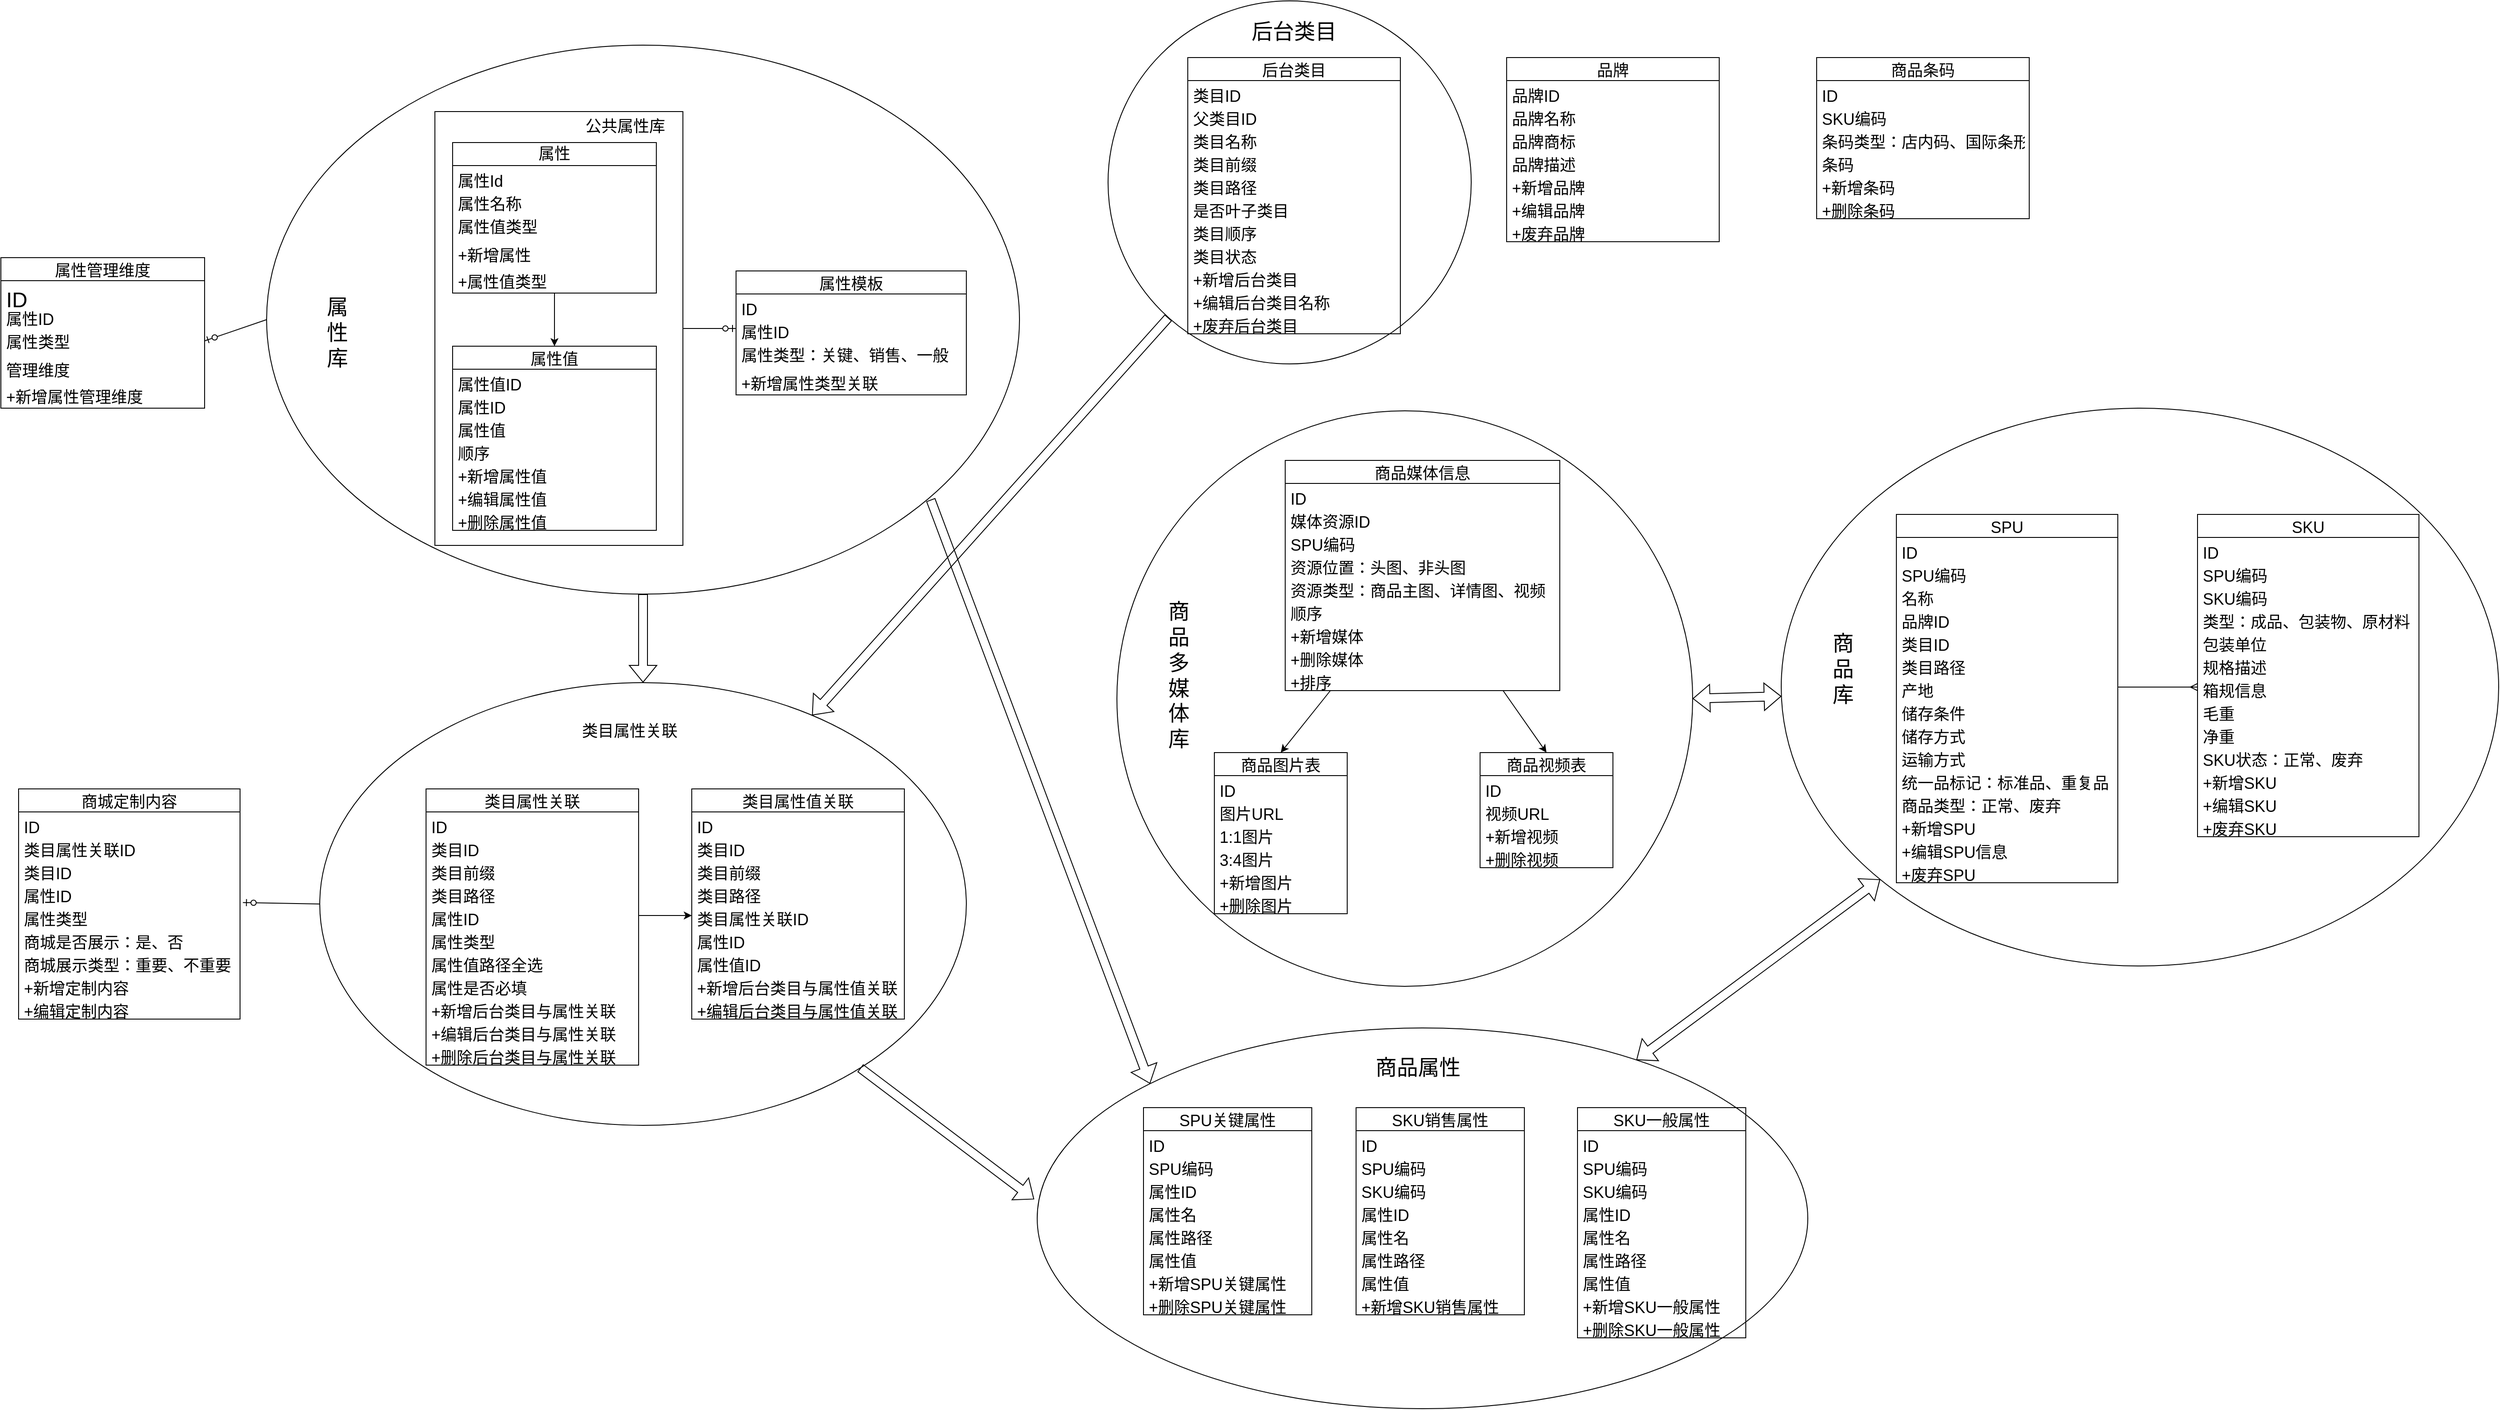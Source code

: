 <mxfile version="18.0.1" type="github">
  <diagram id="fuy1s0eva4b-fFWhVFdE" name="Page-1">
    <mxGraphModel dx="2137" dy="-4977" grid="1" gridSize="10" guides="1" tooltips="1" connect="1" arrows="1" fold="1" page="1" pageScale="1" pageWidth="827" pageHeight="1169" math="0" shadow="0">
      <root>
        <mxCell id="0" />
        <mxCell id="1" parent="0" />
        <mxCell id="qUMy1aH1Jgnn8uqdyD9r-214" value="" style="ellipse;whiteSpace=wrap;html=1;aspect=fixed;fontSize=24;" vertex="1" parent="1">
          <mxGeometry x="640" y="6950" width="410" height="410" as="geometry" />
        </mxCell>
        <mxCell id="qUMy1aH1Jgnn8uqdyD9r-209" value="" style="ellipse;whiteSpace=wrap;html=1;fontSize=24;" vertex="1" parent="1">
          <mxGeometry x="560" y="8110" width="870" height="430" as="geometry" />
        </mxCell>
        <mxCell id="qUMy1aH1Jgnn8uqdyD9r-178" value="" style="ellipse;whiteSpace=wrap;html=1;fontSize=24;" vertex="1" parent="1">
          <mxGeometry x="650" y="7413" width="650" height="650" as="geometry" />
        </mxCell>
        <mxCell id="qUMy1aH1Jgnn8uqdyD9r-141" value="" style="ellipse;whiteSpace=wrap;html=1;fontSize=18;" vertex="1" parent="1">
          <mxGeometry x="1400" y="7410" width="810" height="630" as="geometry" />
        </mxCell>
        <mxCell id="qUMy1aH1Jgnn8uqdyD9r-62" value="" style="ellipse;whiteSpace=wrap;html=1;fontSize=18;" vertex="1" parent="1">
          <mxGeometry x="-250" y="7720" width="730" height="500" as="geometry" />
        </mxCell>
        <mxCell id="qUMy1aH1Jgnn8uqdyD9r-19" value="" style="ellipse;whiteSpace=wrap;html=1;fontSize=11;" vertex="1" parent="1">
          <mxGeometry x="-310" y="7000" width="850" height="620" as="geometry" />
        </mxCell>
        <mxCell id="HxOPDLQ4KwmjCW9O7RK3-1" value="" style="rounded=0;whiteSpace=wrap;html=1;fontSize=24;" parent="1" vertex="1">
          <mxGeometry x="-120" y="7075" width="280" height="490" as="geometry" />
        </mxCell>
        <mxCell id="HxOPDLQ4KwmjCW9O7RK3-2" style="edgeStyle=none;rounded=0;orthogonalLoop=1;jettySize=auto;html=1;entryX=0.5;entryY=0;entryDx=0;entryDy=0;fontSize=24;" parent="1" source="HxOPDLQ4KwmjCW9O7RK3-3" target="HxOPDLQ4KwmjCW9O7RK3-9" edge="1">
          <mxGeometry relative="1" as="geometry" />
        </mxCell>
        <mxCell id="HxOPDLQ4KwmjCW9O7RK3-3" value="属性" style="swimlane;fontStyle=0;childLayout=stackLayout;horizontal=1;startSize=26;fillColor=none;horizontalStack=0;resizeParent=1;resizeParentMax=0;resizeLast=0;collapsible=1;marginBottom=0;fontSize=18;whiteSpace=wrap;" parent="1" vertex="1">
          <mxGeometry x="-100" y="7110" width="230" height="170" as="geometry" />
        </mxCell>
        <mxCell id="HxOPDLQ4KwmjCW9O7RK3-4" value="属性Id" style="text;strokeColor=none;fillColor=none;align=left;verticalAlign=top;spacingLeft=4;spacingRight=4;overflow=hidden;rotatable=0;points=[[0,0.5],[1,0.5]];portConstraint=eastwest;fontSize=18;" parent="HxOPDLQ4KwmjCW9O7RK3-3" vertex="1">
          <mxGeometry y="26" width="230" height="26" as="geometry" />
        </mxCell>
        <mxCell id="HxOPDLQ4KwmjCW9O7RK3-5" value="属性名称" style="text;strokeColor=none;fillColor=none;align=left;verticalAlign=top;spacingLeft=4;spacingRight=4;overflow=hidden;rotatable=0;points=[[0,0.5],[1,0.5]];portConstraint=eastwest;fontSize=18;" parent="HxOPDLQ4KwmjCW9O7RK3-3" vertex="1">
          <mxGeometry y="52" width="230" height="26" as="geometry" />
        </mxCell>
        <mxCell id="HxOPDLQ4KwmjCW9O7RK3-6" value="属性值类型" style="text;strokeColor=none;fillColor=none;align=left;verticalAlign=top;spacingLeft=4;spacingRight=4;overflow=hidden;rotatable=0;points=[[0,0.5],[1,0.5]];portConstraint=eastwest;fontSize=18;" parent="HxOPDLQ4KwmjCW9O7RK3-3" vertex="1">
          <mxGeometry y="78" width="230" height="32" as="geometry" />
        </mxCell>
        <mxCell id="HxOPDLQ4KwmjCW9O7RK3-7" value="+新增属性" style="text;strokeColor=none;fillColor=none;align=left;verticalAlign=top;spacingLeft=4;spacingRight=4;overflow=hidden;rotatable=0;points=[[0,0.5],[1,0.5]];portConstraint=eastwest;fontSize=18;" parent="HxOPDLQ4KwmjCW9O7RK3-3" vertex="1">
          <mxGeometry y="110" width="230" height="30" as="geometry" />
        </mxCell>
        <mxCell id="HxOPDLQ4KwmjCW9O7RK3-8" value="+属性值类型" style="text;strokeColor=none;fillColor=none;align=left;verticalAlign=top;spacingLeft=4;spacingRight=4;overflow=hidden;rotatable=0;points=[[0,0.5],[1,0.5]];portConstraint=eastwest;fontSize=18;" parent="HxOPDLQ4KwmjCW9O7RK3-3" vertex="1">
          <mxGeometry y="140" width="230" height="30" as="geometry" />
        </mxCell>
        <mxCell id="HxOPDLQ4KwmjCW9O7RK3-9" value="属性值" style="swimlane;fontStyle=0;childLayout=stackLayout;horizontal=1;startSize=26;fillColor=none;horizontalStack=0;resizeParent=1;resizeParentMax=0;resizeLast=0;collapsible=1;marginBottom=0;fontSize=18;" parent="1" vertex="1">
          <mxGeometry x="-100" y="7340" width="230" height="208" as="geometry" />
        </mxCell>
        <mxCell id="HxOPDLQ4KwmjCW9O7RK3-10" value="属性值ID" style="text;strokeColor=none;fillColor=none;align=left;verticalAlign=top;spacingLeft=4;spacingRight=4;overflow=hidden;rotatable=0;points=[[0,0.5],[1,0.5]];portConstraint=eastwest;fontSize=18;" parent="HxOPDLQ4KwmjCW9O7RK3-9" vertex="1">
          <mxGeometry y="26" width="230" height="26" as="geometry" />
        </mxCell>
        <mxCell id="HxOPDLQ4KwmjCW9O7RK3-11" value="属性ID" style="text;strokeColor=none;fillColor=none;align=left;verticalAlign=top;spacingLeft=4;spacingRight=4;overflow=hidden;rotatable=0;points=[[0,0.5],[1,0.5]];portConstraint=eastwest;fontSize=18;" parent="HxOPDLQ4KwmjCW9O7RK3-9" vertex="1">
          <mxGeometry y="52" width="230" height="26" as="geometry" />
        </mxCell>
        <mxCell id="HxOPDLQ4KwmjCW9O7RK3-12" value="属性值" style="text;strokeColor=none;fillColor=none;align=left;verticalAlign=top;spacingLeft=4;spacingRight=4;overflow=hidden;rotatable=0;points=[[0,0.5],[1,0.5]];portConstraint=eastwest;fontSize=18;" parent="HxOPDLQ4KwmjCW9O7RK3-9" vertex="1">
          <mxGeometry y="78" width="230" height="26" as="geometry" />
        </mxCell>
        <mxCell id="HxOPDLQ4KwmjCW9O7RK3-13" value="顺序" style="text;strokeColor=none;fillColor=none;align=left;verticalAlign=top;spacingLeft=4;spacingRight=4;overflow=hidden;rotatable=0;points=[[0,0.5],[1,0.5]];portConstraint=eastwest;fontSize=18;" parent="HxOPDLQ4KwmjCW9O7RK3-9" vertex="1">
          <mxGeometry y="104" width="230" height="26" as="geometry" />
        </mxCell>
        <mxCell id="HxOPDLQ4KwmjCW9O7RK3-14" value="+新增属性值" style="text;strokeColor=none;fillColor=none;align=left;verticalAlign=top;spacingLeft=4;spacingRight=4;overflow=hidden;rotatable=0;points=[[0,0.5],[1,0.5]];portConstraint=eastwest;fontSize=18;" parent="HxOPDLQ4KwmjCW9O7RK3-9" vertex="1">
          <mxGeometry y="130" width="230" height="26" as="geometry" />
        </mxCell>
        <mxCell id="HxOPDLQ4KwmjCW9O7RK3-15" value="+编辑属性值" style="text;strokeColor=none;fillColor=none;align=left;verticalAlign=top;spacingLeft=4;spacingRight=4;overflow=hidden;rotatable=0;points=[[0,0.5],[1,0.5]];portConstraint=eastwest;fontSize=18;" parent="HxOPDLQ4KwmjCW9O7RK3-9" vertex="1">
          <mxGeometry y="156" width="230" height="26" as="geometry" />
        </mxCell>
        <mxCell id="HxOPDLQ4KwmjCW9O7RK3-16" value="+删除属性值" style="text;strokeColor=none;fillColor=none;align=left;verticalAlign=top;spacingLeft=4;spacingRight=4;overflow=hidden;rotatable=0;points=[[0,0.5],[1,0.5]];portConstraint=eastwest;fontSize=18;" parent="HxOPDLQ4KwmjCW9O7RK3-9" vertex="1">
          <mxGeometry y="182" width="230" height="26" as="geometry" />
        </mxCell>
        <mxCell id="qUMy1aH1Jgnn8uqdyD9r-6" value="属性模板" style="swimlane;fontStyle=0;childLayout=stackLayout;horizontal=1;startSize=26;fillColor=none;horizontalStack=0;resizeParent=1;resizeParentMax=0;resizeLast=0;collapsible=1;marginBottom=0;fontSize=18;" vertex="1" parent="1">
          <mxGeometry x="220" y="7255" width="260" height="140" as="geometry" />
        </mxCell>
        <mxCell id="qUMy1aH1Jgnn8uqdyD9r-7" value="ID" style="text;strokeColor=none;fillColor=none;align=left;verticalAlign=top;spacingLeft=4;spacingRight=4;overflow=hidden;rotatable=0;points=[[0,0.5],[1,0.5]];portConstraint=eastwest;fontSize=18;" vertex="1" parent="qUMy1aH1Jgnn8uqdyD9r-6">
          <mxGeometry y="26" width="260" height="26" as="geometry" />
        </mxCell>
        <mxCell id="qUMy1aH1Jgnn8uqdyD9r-8" value="属性ID" style="text;strokeColor=none;fillColor=none;align=left;verticalAlign=top;spacingLeft=4;spacingRight=4;overflow=hidden;rotatable=0;points=[[0,0.5],[1,0.5]];portConstraint=eastwest;fontSize=18;" vertex="1" parent="qUMy1aH1Jgnn8uqdyD9r-6">
          <mxGeometry y="52" width="260" height="26" as="geometry" />
        </mxCell>
        <mxCell id="qUMy1aH1Jgnn8uqdyD9r-9" value="属性类型：关键、销售、一般" style="text;strokeColor=none;fillColor=none;align=left;verticalAlign=top;spacingLeft=4;spacingRight=4;overflow=hidden;rotatable=0;points=[[0,0.5],[1,0.5]];portConstraint=eastwest;fontSize=18;" vertex="1" parent="qUMy1aH1Jgnn8uqdyD9r-6">
          <mxGeometry y="78" width="260" height="32" as="geometry" />
        </mxCell>
        <mxCell id="qUMy1aH1Jgnn8uqdyD9r-10" value="+新增属性类型关联" style="text;strokeColor=none;fillColor=none;align=left;verticalAlign=top;spacingLeft=4;spacingRight=4;overflow=hidden;rotatable=0;points=[[0,0.5],[1,0.5]];portConstraint=eastwest;fontSize=18;" vertex="1" parent="qUMy1aH1Jgnn8uqdyD9r-6">
          <mxGeometry y="110" width="260" height="30" as="geometry" />
        </mxCell>
        <mxCell id="qUMy1aH1Jgnn8uqdyD9r-13" value="属性管理维度" style="swimlane;fontStyle=0;childLayout=stackLayout;horizontal=1;startSize=26;fillColor=none;horizontalStack=0;resizeParent=1;resizeParentMax=0;resizeLast=0;collapsible=1;marginBottom=0;fontSize=18;" vertex="1" parent="1">
          <mxGeometry x="-610" y="7240" width="230" height="170" as="geometry" />
        </mxCell>
        <mxCell id="qUMy1aH1Jgnn8uqdyD9r-14" value="ID" style="text;strokeColor=none;fillColor=none;align=left;verticalAlign=top;spacingLeft=4;spacingRight=4;overflow=hidden;rotatable=0;points=[[0,0.5],[1,0.5]];portConstraint=eastwest;fontSize=24;" vertex="1" parent="qUMy1aH1Jgnn8uqdyD9r-13">
          <mxGeometry y="26" width="230" height="26" as="geometry" />
        </mxCell>
        <mxCell id="qUMy1aH1Jgnn8uqdyD9r-15" value="属性ID" style="text;strokeColor=none;fillColor=none;align=left;verticalAlign=top;spacingLeft=4;spacingRight=4;overflow=hidden;rotatable=0;points=[[0,0.5],[1,0.5]];portConstraint=eastwest;fontSize=18;" vertex="1" parent="qUMy1aH1Jgnn8uqdyD9r-13">
          <mxGeometry y="52" width="230" height="26" as="geometry" />
        </mxCell>
        <mxCell id="qUMy1aH1Jgnn8uqdyD9r-16" value="属性类型" style="text;strokeColor=none;fillColor=none;align=left;verticalAlign=top;spacingLeft=4;spacingRight=4;overflow=hidden;rotatable=0;points=[[0,0.5],[1,0.5]];portConstraint=eastwest;fontSize=18;" vertex="1" parent="qUMy1aH1Jgnn8uqdyD9r-13">
          <mxGeometry y="78" width="230" height="32" as="geometry" />
        </mxCell>
        <mxCell id="qUMy1aH1Jgnn8uqdyD9r-17" value="管理维度" style="text;strokeColor=none;fillColor=none;align=left;verticalAlign=top;spacingLeft=4;spacingRight=4;overflow=hidden;rotatable=0;points=[[0,0.5],[1,0.5]];portConstraint=eastwest;fontSize=18;" vertex="1" parent="qUMy1aH1Jgnn8uqdyD9r-13">
          <mxGeometry y="110" width="230" height="30" as="geometry" />
        </mxCell>
        <mxCell id="qUMy1aH1Jgnn8uqdyD9r-18" value="+新增属性管理维度" style="text;strokeColor=none;fillColor=none;align=left;verticalAlign=top;spacingLeft=4;spacingRight=4;overflow=hidden;rotatable=0;points=[[0,0.5],[1,0.5]];portConstraint=eastwest;fontSize=18;" vertex="1" parent="qUMy1aH1Jgnn8uqdyD9r-13">
          <mxGeometry y="140" width="230" height="30" as="geometry" />
        </mxCell>
        <mxCell id="qUMy1aH1Jgnn8uqdyD9r-21" value="&lt;font style=&quot;font-size: 24px;&quot;&gt;属&lt;br&gt;性&lt;br&gt;库&lt;/font&gt;" style="text;html=1;strokeColor=none;fillColor=none;align=center;verticalAlign=middle;whiteSpace=wrap;rounded=0;fontSize=11;" vertex="1" parent="1">
          <mxGeometry x="-260" y="7250" width="60" height="150" as="geometry" />
        </mxCell>
        <mxCell id="qUMy1aH1Jgnn8uqdyD9r-22" value="&lt;font style=&quot;font-size: 18px;&quot;&gt;公共属性库&lt;/font&gt;" style="text;html=1;strokeColor=none;fillColor=none;align=center;verticalAlign=middle;whiteSpace=wrap;rounded=0;fontSize=24;" vertex="1" parent="1">
          <mxGeometry x="30" y="7080" width="130" height="20" as="geometry" />
        </mxCell>
        <mxCell id="qUMy1aH1Jgnn8uqdyD9r-24" style="edgeStyle=none;rounded=0;orthogonalLoop=1;jettySize=auto;html=1;exitX=0.5;exitY=1;exitDx=0;exitDy=0;fontSize=24;" edge="1" parent="1" source="qUMy1aH1Jgnn8uqdyD9r-22" target="qUMy1aH1Jgnn8uqdyD9r-22">
          <mxGeometry relative="1" as="geometry" />
        </mxCell>
        <mxCell id="qUMy1aH1Jgnn8uqdyD9r-25" value="类目属性关联" style="swimlane;fontStyle=0;childLayout=stackLayout;horizontal=1;startSize=26;fillColor=none;horizontalStack=0;resizeParent=1;resizeParentMax=0;resizeLast=0;collapsible=1;marginBottom=0;fontSize=18;" vertex="1" parent="1">
          <mxGeometry x="-130" y="7840" width="240" height="312" as="geometry" />
        </mxCell>
        <mxCell id="qUMy1aH1Jgnn8uqdyD9r-26" value="ID" style="text;strokeColor=none;fillColor=none;align=left;verticalAlign=top;spacingLeft=4;spacingRight=4;overflow=hidden;rotatable=0;points=[[0,0.5],[1,0.5]];portConstraint=eastwest;fontSize=18;" vertex="1" parent="qUMy1aH1Jgnn8uqdyD9r-25">
          <mxGeometry y="26" width="240" height="26" as="geometry" />
        </mxCell>
        <mxCell id="qUMy1aH1Jgnn8uqdyD9r-27" value="类目ID" style="text;strokeColor=none;fillColor=none;align=left;verticalAlign=top;spacingLeft=4;spacingRight=4;overflow=hidden;rotatable=0;points=[[0,0.5],[1,0.5]];portConstraint=eastwest;fontSize=18;" vertex="1" parent="qUMy1aH1Jgnn8uqdyD9r-25">
          <mxGeometry y="52" width="240" height="26" as="geometry" />
        </mxCell>
        <mxCell id="qUMy1aH1Jgnn8uqdyD9r-28" value="类目前缀" style="text;strokeColor=none;fillColor=none;align=left;verticalAlign=top;spacingLeft=4;spacingRight=4;overflow=hidden;rotatable=0;points=[[0,0.5],[1,0.5]];portConstraint=eastwest;fontSize=18;" vertex="1" parent="qUMy1aH1Jgnn8uqdyD9r-25">
          <mxGeometry y="78" width="240" height="26" as="geometry" />
        </mxCell>
        <mxCell id="qUMy1aH1Jgnn8uqdyD9r-36" value="类目路径" style="text;strokeColor=none;fillColor=none;align=left;verticalAlign=top;spacingLeft=4;spacingRight=4;overflow=hidden;rotatable=0;points=[[0,0.5],[1,0.5]];portConstraint=eastwest;fontSize=18;" vertex="1" parent="qUMy1aH1Jgnn8uqdyD9r-25">
          <mxGeometry y="104" width="240" height="26" as="geometry" />
        </mxCell>
        <mxCell id="qUMy1aH1Jgnn8uqdyD9r-29" value="属性ID" style="text;strokeColor=none;fillColor=none;align=left;verticalAlign=top;spacingLeft=4;spacingRight=4;overflow=hidden;rotatable=0;points=[[0,0.5],[1,0.5]];portConstraint=eastwest;fontSize=18;" vertex="1" parent="qUMy1aH1Jgnn8uqdyD9r-25">
          <mxGeometry y="130" width="240" height="26" as="geometry" />
        </mxCell>
        <mxCell id="qUMy1aH1Jgnn8uqdyD9r-30" value="属性类型" style="text;strokeColor=none;fillColor=none;align=left;verticalAlign=top;spacingLeft=4;spacingRight=4;overflow=hidden;rotatable=0;points=[[0,0.5],[1,0.5]];portConstraint=eastwest;fontSize=18;" vertex="1" parent="qUMy1aH1Jgnn8uqdyD9r-25">
          <mxGeometry y="156" width="240" height="26" as="geometry" />
        </mxCell>
        <mxCell id="qUMy1aH1Jgnn8uqdyD9r-33" value="属性值路径全选" style="text;strokeColor=none;fillColor=none;align=left;verticalAlign=top;spacingLeft=4;spacingRight=4;overflow=hidden;rotatable=0;points=[[0,0.5],[1,0.5]];portConstraint=eastwest;fontSize=18;" vertex="1" parent="qUMy1aH1Jgnn8uqdyD9r-25">
          <mxGeometry y="182" width="240" height="26" as="geometry" />
        </mxCell>
        <mxCell id="qUMy1aH1Jgnn8uqdyD9r-35" value="属性是否必填" style="text;strokeColor=none;fillColor=none;align=left;verticalAlign=top;spacingLeft=4;spacingRight=4;overflow=hidden;rotatable=0;points=[[0,0.5],[1,0.5]];portConstraint=eastwest;fontSize=18;" vertex="1" parent="qUMy1aH1Jgnn8uqdyD9r-25">
          <mxGeometry y="208" width="240" height="26" as="geometry" />
        </mxCell>
        <mxCell id="qUMy1aH1Jgnn8uqdyD9r-32" value="+新增后台类目与属性关联" style="text;strokeColor=none;fillColor=none;align=left;verticalAlign=top;spacingLeft=4;spacingRight=4;overflow=hidden;rotatable=0;points=[[0,0.5],[1,0.5]];portConstraint=eastwest;fontSize=18;" vertex="1" parent="qUMy1aH1Jgnn8uqdyD9r-25">
          <mxGeometry y="234" width="240" height="26" as="geometry" />
        </mxCell>
        <mxCell id="qUMy1aH1Jgnn8uqdyD9r-31" value="+编辑后台类目与属性关联" style="text;strokeColor=none;fillColor=none;align=left;verticalAlign=top;spacingLeft=4;spacingRight=4;overflow=hidden;rotatable=0;points=[[0,0.5],[1,0.5]];portConstraint=eastwest;fontSize=18;" vertex="1" parent="qUMy1aH1Jgnn8uqdyD9r-25">
          <mxGeometry y="260" width="240" height="26" as="geometry" />
        </mxCell>
        <mxCell id="qUMy1aH1Jgnn8uqdyD9r-37" value="+删除后台类目与属性关联" style="text;strokeColor=none;fillColor=none;align=left;verticalAlign=top;spacingLeft=4;spacingRight=4;overflow=hidden;rotatable=0;points=[[0,0.5],[1,0.5]];portConstraint=eastwest;fontSize=18;" vertex="1" parent="qUMy1aH1Jgnn8uqdyD9r-25">
          <mxGeometry y="286" width="240" height="26" as="geometry" />
        </mxCell>
        <mxCell id="qUMy1aH1Jgnn8uqdyD9r-38" value="商城定制内容" style="swimlane;fontStyle=0;childLayout=stackLayout;horizontal=1;startSize=26;fillColor=none;horizontalStack=0;resizeParent=1;resizeParentMax=0;resizeLast=0;collapsible=1;marginBottom=0;fontSize=18;" vertex="1" parent="1">
          <mxGeometry x="-590" y="7840" width="250" height="260" as="geometry" />
        </mxCell>
        <mxCell id="qUMy1aH1Jgnn8uqdyD9r-39" value="ID" style="text;strokeColor=none;fillColor=none;align=left;verticalAlign=top;spacingLeft=4;spacingRight=4;overflow=hidden;rotatable=0;points=[[0,0.5],[1,0.5]];portConstraint=eastwest;fontSize=18;" vertex="1" parent="qUMy1aH1Jgnn8uqdyD9r-38">
          <mxGeometry y="26" width="250" height="26" as="geometry" />
        </mxCell>
        <mxCell id="qUMy1aH1Jgnn8uqdyD9r-40" value="类目属性关联ID" style="text;strokeColor=none;fillColor=none;align=left;verticalAlign=top;spacingLeft=4;spacingRight=4;overflow=hidden;rotatable=0;points=[[0,0.5],[1,0.5]];portConstraint=eastwest;fontSize=18;" vertex="1" parent="qUMy1aH1Jgnn8uqdyD9r-38">
          <mxGeometry y="52" width="250" height="26" as="geometry" />
        </mxCell>
        <mxCell id="qUMy1aH1Jgnn8uqdyD9r-41" value="类目ID" style="text;strokeColor=none;fillColor=none;align=left;verticalAlign=top;spacingLeft=4;spacingRight=4;overflow=hidden;rotatable=0;points=[[0,0.5],[1,0.5]];portConstraint=eastwest;fontSize=18;" vertex="1" parent="qUMy1aH1Jgnn8uqdyD9r-38">
          <mxGeometry y="78" width="250" height="26" as="geometry" />
        </mxCell>
        <mxCell id="qUMy1aH1Jgnn8uqdyD9r-43" value="属性ID" style="text;strokeColor=none;fillColor=none;align=left;verticalAlign=top;spacingLeft=4;spacingRight=4;overflow=hidden;rotatable=0;points=[[0,0.5],[1,0.5]];portConstraint=eastwest;fontSize=18;" vertex="1" parent="qUMy1aH1Jgnn8uqdyD9r-38">
          <mxGeometry y="104" width="250" height="26" as="geometry" />
        </mxCell>
        <mxCell id="qUMy1aH1Jgnn8uqdyD9r-44" value="属性类型" style="text;strokeColor=none;fillColor=none;align=left;verticalAlign=top;spacingLeft=4;spacingRight=4;overflow=hidden;rotatable=0;points=[[0,0.5],[1,0.5]];portConstraint=eastwest;fontSize=18;" vertex="1" parent="qUMy1aH1Jgnn8uqdyD9r-38">
          <mxGeometry y="130" width="250" height="26" as="geometry" />
        </mxCell>
        <mxCell id="qUMy1aH1Jgnn8uqdyD9r-45" value="商城是否展示：是、否" style="text;strokeColor=none;fillColor=none;align=left;verticalAlign=top;spacingLeft=4;spacingRight=4;overflow=hidden;rotatable=0;points=[[0,0.5],[1,0.5]];portConstraint=eastwest;fontSize=18;" vertex="1" parent="qUMy1aH1Jgnn8uqdyD9r-38">
          <mxGeometry y="156" width="250" height="26" as="geometry" />
        </mxCell>
        <mxCell id="qUMy1aH1Jgnn8uqdyD9r-46" value="商城展示类型：重要、不重要" style="text;strokeColor=none;fillColor=none;align=left;verticalAlign=top;spacingLeft=4;spacingRight=4;overflow=hidden;rotatable=0;points=[[0,0.5],[1,0.5]];portConstraint=eastwest;fontSize=18;" vertex="1" parent="qUMy1aH1Jgnn8uqdyD9r-38">
          <mxGeometry y="182" width="250" height="26" as="geometry" />
        </mxCell>
        <mxCell id="qUMy1aH1Jgnn8uqdyD9r-47" value="+新增定制内容" style="text;strokeColor=none;fillColor=none;align=left;verticalAlign=top;spacingLeft=4;spacingRight=4;overflow=hidden;rotatable=0;points=[[0,0.5],[1,0.5]];portConstraint=eastwest;fontSize=18;" vertex="1" parent="qUMy1aH1Jgnn8uqdyD9r-38">
          <mxGeometry y="208" width="250" height="26" as="geometry" />
        </mxCell>
        <mxCell id="qUMy1aH1Jgnn8uqdyD9r-48" value="+编辑定制内容" style="text;strokeColor=none;fillColor=none;align=left;verticalAlign=top;spacingLeft=4;spacingRight=4;overflow=hidden;rotatable=0;points=[[0,0.5],[1,0.5]];portConstraint=eastwest;fontSize=18;" vertex="1" parent="qUMy1aH1Jgnn8uqdyD9r-38">
          <mxGeometry y="234" width="250" height="26" as="geometry" />
        </mxCell>
        <mxCell id="qUMy1aH1Jgnn8uqdyD9r-50" value="类目属性值关联" style="swimlane;fontStyle=0;childLayout=stackLayout;horizontal=1;startSize=26;fillColor=none;horizontalStack=0;resizeParent=1;resizeParentMax=0;resizeLast=0;collapsible=1;marginBottom=0;fontSize=18;" vertex="1" parent="1">
          <mxGeometry x="170" y="7840" width="240" height="260" as="geometry" />
        </mxCell>
        <mxCell id="qUMy1aH1Jgnn8uqdyD9r-51" value="ID" style="text;strokeColor=none;fillColor=none;align=left;verticalAlign=top;spacingLeft=4;spacingRight=4;overflow=hidden;rotatable=0;points=[[0,0.5],[1,0.5]];portConstraint=eastwest;fontSize=18;" vertex="1" parent="qUMy1aH1Jgnn8uqdyD9r-50">
          <mxGeometry y="26" width="240" height="26" as="geometry" />
        </mxCell>
        <mxCell id="qUMy1aH1Jgnn8uqdyD9r-52" value="类目ID" style="text;strokeColor=none;fillColor=none;align=left;verticalAlign=top;spacingLeft=4;spacingRight=4;overflow=hidden;rotatable=0;points=[[0,0.5],[1,0.5]];portConstraint=eastwest;fontSize=18;" vertex="1" parent="qUMy1aH1Jgnn8uqdyD9r-50">
          <mxGeometry y="52" width="240" height="26" as="geometry" />
        </mxCell>
        <mxCell id="qUMy1aH1Jgnn8uqdyD9r-53" value="类目前缀" style="text;strokeColor=none;fillColor=none;align=left;verticalAlign=top;spacingLeft=4;spacingRight=4;overflow=hidden;rotatable=0;points=[[0,0.5],[1,0.5]];portConstraint=eastwest;fontSize=18;" vertex="1" parent="qUMy1aH1Jgnn8uqdyD9r-50">
          <mxGeometry y="78" width="240" height="26" as="geometry" />
        </mxCell>
        <mxCell id="qUMy1aH1Jgnn8uqdyD9r-54" value="类目路径" style="text;strokeColor=none;fillColor=none;align=left;verticalAlign=top;spacingLeft=4;spacingRight=4;overflow=hidden;rotatable=0;points=[[0,0.5],[1,0.5]];portConstraint=eastwest;fontSize=18;" vertex="1" parent="qUMy1aH1Jgnn8uqdyD9r-50">
          <mxGeometry y="104" width="240" height="26" as="geometry" />
        </mxCell>
        <mxCell id="qUMy1aH1Jgnn8uqdyD9r-57" value="类目属性关联ID" style="text;strokeColor=none;fillColor=none;align=left;verticalAlign=top;spacingLeft=4;spacingRight=4;overflow=hidden;rotatable=0;points=[[0,0.5],[1,0.5]];portConstraint=eastwest;fontSize=18;" vertex="1" parent="qUMy1aH1Jgnn8uqdyD9r-50">
          <mxGeometry y="130" width="240" height="26" as="geometry" />
        </mxCell>
        <mxCell id="qUMy1aH1Jgnn8uqdyD9r-55" value="属性ID" style="text;strokeColor=none;fillColor=none;align=left;verticalAlign=top;spacingLeft=4;spacingRight=4;overflow=hidden;rotatable=0;points=[[0,0.5],[1,0.5]];portConstraint=eastwest;fontSize=18;" vertex="1" parent="qUMy1aH1Jgnn8uqdyD9r-50">
          <mxGeometry y="156" width="240" height="26" as="geometry" />
        </mxCell>
        <mxCell id="qUMy1aH1Jgnn8uqdyD9r-56" value="属性值ID" style="text;strokeColor=none;fillColor=none;align=left;verticalAlign=top;spacingLeft=4;spacingRight=4;overflow=hidden;rotatable=0;points=[[0,0.5],[1,0.5]];portConstraint=eastwest;fontSize=18;" vertex="1" parent="qUMy1aH1Jgnn8uqdyD9r-50">
          <mxGeometry y="182" width="240" height="26" as="geometry" />
        </mxCell>
        <mxCell id="qUMy1aH1Jgnn8uqdyD9r-59" value="+新增后台类目与属性值关联" style="text;strokeColor=none;fillColor=none;align=left;verticalAlign=top;spacingLeft=4;spacingRight=4;overflow=hidden;rotatable=0;points=[[0,0.5],[1,0.5]];portConstraint=eastwest;fontSize=18;" vertex="1" parent="qUMy1aH1Jgnn8uqdyD9r-50">
          <mxGeometry y="208" width="240" height="26" as="geometry" />
        </mxCell>
        <mxCell id="qUMy1aH1Jgnn8uqdyD9r-60" value="+编辑后台类目与属性值关联" style="text;strokeColor=none;fillColor=none;align=left;verticalAlign=top;spacingLeft=4;spacingRight=4;overflow=hidden;rotatable=0;points=[[0,0.5],[1,0.5]];portConstraint=eastwest;fontSize=18;" vertex="1" parent="qUMy1aH1Jgnn8uqdyD9r-50">
          <mxGeometry y="234" width="240" height="26" as="geometry" />
        </mxCell>
        <mxCell id="qUMy1aH1Jgnn8uqdyD9r-63" value="类目属性关联" style="text;html=1;strokeColor=none;fillColor=none;align=center;verticalAlign=middle;whiteSpace=wrap;rounded=0;fontSize=18;" vertex="1" parent="1">
          <mxGeometry x="20" y="7760" width="160" height="30" as="geometry" />
        </mxCell>
        <mxCell id="qUMy1aH1Jgnn8uqdyD9r-64" style="edgeStyle=none;rounded=0;orthogonalLoop=1;jettySize=auto;html=1;entryX=0;entryY=0.5;entryDx=0;entryDy=0;fontSize=18;" edge="1" parent="1" source="qUMy1aH1Jgnn8uqdyD9r-29" target="qUMy1aH1Jgnn8uqdyD9r-57">
          <mxGeometry relative="1" as="geometry" />
        </mxCell>
        <mxCell id="qUMy1aH1Jgnn8uqdyD9r-71" value="" style="fontSize=12;html=1;endArrow=ERzeroToOne;endFill=1;rounded=0;exitX=0;exitY=0.5;exitDx=0;exitDy=0;entryX=1;entryY=0.5;entryDx=0;entryDy=0;" edge="1" parent="1" source="qUMy1aH1Jgnn8uqdyD9r-19" target="qUMy1aH1Jgnn8uqdyD9r-16">
          <mxGeometry width="100" height="100" relative="1" as="geometry">
            <mxPoint x="-400" y="7550" as="sourcePoint" />
            <mxPoint x="-400" y="7340" as="targetPoint" />
          </mxGeometry>
        </mxCell>
        <mxCell id="qUMy1aH1Jgnn8uqdyD9r-72" value="" style="fontSize=12;html=1;endArrow=ERzeroToOne;endFill=1;rounded=0;exitX=0;exitY=0.5;exitDx=0;exitDy=0;entryX=1.013;entryY=-0.063;entryDx=0;entryDy=0;entryPerimeter=0;" edge="1" parent="1" source="qUMy1aH1Jgnn8uqdyD9r-62" target="qUMy1aH1Jgnn8uqdyD9r-44">
          <mxGeometry width="100" height="100" relative="1" as="geometry">
            <mxPoint x="-270" y="7740" as="sourcePoint" />
            <mxPoint x="-370" y="7759" as="targetPoint" />
          </mxGeometry>
        </mxCell>
        <mxCell id="qUMy1aH1Jgnn8uqdyD9r-73" value="" style="fontSize=12;html=1;endArrow=ERzeroToOne;endFill=1;rounded=0;exitX=1;exitY=0.5;exitDx=0;exitDy=0;entryX=0;entryY=0.5;entryDx=0;entryDy=0;" edge="1" parent="1" source="HxOPDLQ4KwmjCW9O7RK3-1" target="qUMy1aH1Jgnn8uqdyD9r-8">
          <mxGeometry width="100" height="100" relative="1" as="geometry">
            <mxPoint x="290" y="7191" as="sourcePoint" />
            <mxPoint x="220" y="7190" as="targetPoint" />
          </mxGeometry>
        </mxCell>
        <mxCell id="qUMy1aH1Jgnn8uqdyD9r-75" value="后台类目" style="swimlane;fontStyle=0;childLayout=stackLayout;horizontal=1;startSize=26;fillColor=none;horizontalStack=0;resizeParent=1;resizeParentMax=0;resizeLast=0;collapsible=1;marginBottom=0;fontSize=18;" vertex="1" parent="1">
          <mxGeometry x="730" y="7014" width="240" height="312" as="geometry" />
        </mxCell>
        <mxCell id="qUMy1aH1Jgnn8uqdyD9r-77" value="类目ID" style="text;strokeColor=none;fillColor=none;align=left;verticalAlign=top;spacingLeft=4;spacingRight=4;overflow=hidden;rotatable=0;points=[[0,0.5],[1,0.5]];portConstraint=eastwest;fontSize=18;" vertex="1" parent="qUMy1aH1Jgnn8uqdyD9r-75">
          <mxGeometry y="26" width="240" height="26" as="geometry" />
        </mxCell>
        <mxCell id="qUMy1aH1Jgnn8uqdyD9r-76" value="父类目ID" style="text;strokeColor=none;fillColor=none;align=left;verticalAlign=top;spacingLeft=4;spacingRight=4;overflow=hidden;rotatable=0;points=[[0,0.5],[1,0.5]];portConstraint=eastwest;fontSize=18;" vertex="1" parent="qUMy1aH1Jgnn8uqdyD9r-75">
          <mxGeometry y="52" width="240" height="26" as="geometry" />
        </mxCell>
        <mxCell id="qUMy1aH1Jgnn8uqdyD9r-80" value="类目名称" style="text;strokeColor=none;fillColor=none;align=left;verticalAlign=top;spacingLeft=4;spacingRight=4;overflow=hidden;rotatable=0;points=[[0,0.5],[1,0.5]];portConstraint=eastwest;fontSize=18;" vertex="1" parent="qUMy1aH1Jgnn8uqdyD9r-75">
          <mxGeometry y="78" width="240" height="26" as="geometry" />
        </mxCell>
        <mxCell id="qUMy1aH1Jgnn8uqdyD9r-78" value="类目前缀" style="text;strokeColor=none;fillColor=none;align=left;verticalAlign=top;spacingLeft=4;spacingRight=4;overflow=hidden;rotatable=0;points=[[0,0.5],[1,0.5]];portConstraint=eastwest;fontSize=18;" vertex="1" parent="qUMy1aH1Jgnn8uqdyD9r-75">
          <mxGeometry y="104" width="240" height="26" as="geometry" />
        </mxCell>
        <mxCell id="qUMy1aH1Jgnn8uqdyD9r-79" value="类目路径" style="text;strokeColor=none;fillColor=none;align=left;verticalAlign=top;spacingLeft=4;spacingRight=4;overflow=hidden;rotatable=0;points=[[0,0.5],[1,0.5]];portConstraint=eastwest;fontSize=18;" vertex="1" parent="qUMy1aH1Jgnn8uqdyD9r-75">
          <mxGeometry y="130" width="240" height="26" as="geometry" />
        </mxCell>
        <mxCell id="qUMy1aH1Jgnn8uqdyD9r-81" value="是否叶子类目" style="text;strokeColor=none;fillColor=none;align=left;verticalAlign=top;spacingLeft=4;spacingRight=4;overflow=hidden;rotatable=0;points=[[0,0.5],[1,0.5]];portConstraint=eastwest;fontSize=18;" vertex="1" parent="qUMy1aH1Jgnn8uqdyD9r-75">
          <mxGeometry y="156" width="240" height="26" as="geometry" />
        </mxCell>
        <mxCell id="qUMy1aH1Jgnn8uqdyD9r-82" value="类目顺序" style="text;strokeColor=none;fillColor=none;align=left;verticalAlign=top;spacingLeft=4;spacingRight=4;overflow=hidden;rotatable=0;points=[[0,0.5],[1,0.5]];portConstraint=eastwest;fontSize=18;" vertex="1" parent="qUMy1aH1Jgnn8uqdyD9r-75">
          <mxGeometry y="182" width="240" height="26" as="geometry" />
        </mxCell>
        <mxCell id="qUMy1aH1Jgnn8uqdyD9r-83" value="类目状态" style="text;strokeColor=none;fillColor=none;align=left;verticalAlign=top;spacingLeft=4;spacingRight=4;overflow=hidden;rotatable=0;points=[[0,0.5],[1,0.5]];portConstraint=eastwest;fontSize=18;" vertex="1" parent="qUMy1aH1Jgnn8uqdyD9r-75">
          <mxGeometry y="208" width="240" height="26" as="geometry" />
        </mxCell>
        <mxCell id="qUMy1aH1Jgnn8uqdyD9r-84" value="+新增后台类目" style="text;strokeColor=none;fillColor=none;align=left;verticalAlign=top;spacingLeft=4;spacingRight=4;overflow=hidden;rotatable=0;points=[[0,0.5],[1,0.5]];portConstraint=eastwest;fontSize=18;" vertex="1" parent="qUMy1aH1Jgnn8uqdyD9r-75">
          <mxGeometry y="234" width="240" height="26" as="geometry" />
        </mxCell>
        <mxCell id="qUMy1aH1Jgnn8uqdyD9r-85" value="+编辑后台类目名称" style="text;strokeColor=none;fillColor=none;align=left;verticalAlign=top;spacingLeft=4;spacingRight=4;overflow=hidden;rotatable=0;points=[[0,0.5],[1,0.5]];portConstraint=eastwest;fontSize=18;" vertex="1" parent="qUMy1aH1Jgnn8uqdyD9r-75">
          <mxGeometry y="260" width="240" height="26" as="geometry" />
        </mxCell>
        <mxCell id="qUMy1aH1Jgnn8uqdyD9r-86" value="+废弃后台类目" style="text;strokeColor=none;fillColor=none;align=left;verticalAlign=top;spacingLeft=4;spacingRight=4;overflow=hidden;rotatable=0;points=[[0,0.5],[1,0.5]];portConstraint=eastwest;fontSize=18;" vertex="1" parent="qUMy1aH1Jgnn8uqdyD9r-75">
          <mxGeometry y="286" width="240" height="26" as="geometry" />
        </mxCell>
        <mxCell id="qUMy1aH1Jgnn8uqdyD9r-87" value="品牌" style="swimlane;fontStyle=0;childLayout=stackLayout;horizontal=1;startSize=26;fillColor=none;horizontalStack=0;resizeParent=1;resizeParentMax=0;resizeLast=0;collapsible=1;marginBottom=0;fontSize=18;" vertex="1" parent="1">
          <mxGeometry x="1090" y="7014" width="240" height="208" as="geometry" />
        </mxCell>
        <mxCell id="qUMy1aH1Jgnn8uqdyD9r-88" value="品牌ID" style="text;strokeColor=none;fillColor=none;align=left;verticalAlign=top;spacingLeft=4;spacingRight=4;overflow=hidden;rotatable=0;points=[[0,0.5],[1,0.5]];portConstraint=eastwest;fontSize=18;" vertex="1" parent="qUMy1aH1Jgnn8uqdyD9r-87">
          <mxGeometry y="26" width="240" height="26" as="geometry" />
        </mxCell>
        <mxCell id="qUMy1aH1Jgnn8uqdyD9r-89" value="品牌名称" style="text;strokeColor=none;fillColor=none;align=left;verticalAlign=top;spacingLeft=4;spacingRight=4;overflow=hidden;rotatable=0;points=[[0,0.5],[1,0.5]];portConstraint=eastwest;fontSize=18;" vertex="1" parent="qUMy1aH1Jgnn8uqdyD9r-87">
          <mxGeometry y="52" width="240" height="26" as="geometry" />
        </mxCell>
        <mxCell id="qUMy1aH1Jgnn8uqdyD9r-90" value="品牌商标" style="text;strokeColor=none;fillColor=none;align=left;verticalAlign=top;spacingLeft=4;spacingRight=4;overflow=hidden;rotatable=0;points=[[0,0.5],[1,0.5]];portConstraint=eastwest;fontSize=18;" vertex="1" parent="qUMy1aH1Jgnn8uqdyD9r-87">
          <mxGeometry y="78" width="240" height="26" as="geometry" />
        </mxCell>
        <mxCell id="qUMy1aH1Jgnn8uqdyD9r-91" value="品牌描述" style="text;strokeColor=none;fillColor=none;align=left;verticalAlign=top;spacingLeft=4;spacingRight=4;overflow=hidden;rotatable=0;points=[[0,0.5],[1,0.5]];portConstraint=eastwest;fontSize=18;" vertex="1" parent="qUMy1aH1Jgnn8uqdyD9r-87">
          <mxGeometry y="104" width="240" height="26" as="geometry" />
        </mxCell>
        <mxCell id="qUMy1aH1Jgnn8uqdyD9r-96" value="+新增品牌" style="text;strokeColor=none;fillColor=none;align=left;verticalAlign=top;spacingLeft=4;spacingRight=4;overflow=hidden;rotatable=0;points=[[0,0.5],[1,0.5]];portConstraint=eastwest;fontSize=18;" vertex="1" parent="qUMy1aH1Jgnn8uqdyD9r-87">
          <mxGeometry y="130" width="240" height="26" as="geometry" />
        </mxCell>
        <mxCell id="qUMy1aH1Jgnn8uqdyD9r-97" value="+编辑品牌" style="text;strokeColor=none;fillColor=none;align=left;verticalAlign=top;spacingLeft=4;spacingRight=4;overflow=hidden;rotatable=0;points=[[0,0.5],[1,0.5]];portConstraint=eastwest;fontSize=18;" vertex="1" parent="qUMy1aH1Jgnn8uqdyD9r-87">
          <mxGeometry y="156" width="240" height="26" as="geometry" />
        </mxCell>
        <mxCell id="qUMy1aH1Jgnn8uqdyD9r-98" value="+废弃品牌" style="text;strokeColor=none;fillColor=none;align=left;verticalAlign=top;spacingLeft=4;spacingRight=4;overflow=hidden;rotatable=0;points=[[0,0.5],[1,0.5]];portConstraint=eastwest;fontSize=18;" vertex="1" parent="qUMy1aH1Jgnn8uqdyD9r-87">
          <mxGeometry y="182" width="240" height="26" as="geometry" />
        </mxCell>
        <mxCell id="qUMy1aH1Jgnn8uqdyD9r-99" value="商品条码" style="swimlane;fontStyle=0;childLayout=stackLayout;horizontal=1;startSize=26;fillColor=none;horizontalStack=0;resizeParent=1;resizeParentMax=0;resizeLast=0;collapsible=1;marginBottom=0;fontSize=18;" vertex="1" parent="1">
          <mxGeometry x="1440" y="7014" width="240" height="182" as="geometry" />
        </mxCell>
        <mxCell id="qUMy1aH1Jgnn8uqdyD9r-100" value="ID" style="text;strokeColor=none;fillColor=none;align=left;verticalAlign=top;spacingLeft=4;spacingRight=4;overflow=hidden;rotatable=0;points=[[0,0.5],[1,0.5]];portConstraint=eastwest;fontSize=18;" vertex="1" parent="qUMy1aH1Jgnn8uqdyD9r-99">
          <mxGeometry y="26" width="240" height="26" as="geometry" />
        </mxCell>
        <mxCell id="qUMy1aH1Jgnn8uqdyD9r-101" value="SKU编码" style="text;strokeColor=none;fillColor=none;align=left;verticalAlign=top;spacingLeft=4;spacingRight=4;overflow=hidden;rotatable=0;points=[[0,0.5],[1,0.5]];portConstraint=eastwest;fontSize=18;" vertex="1" parent="qUMy1aH1Jgnn8uqdyD9r-99">
          <mxGeometry y="52" width="240" height="26" as="geometry" />
        </mxCell>
        <mxCell id="qUMy1aH1Jgnn8uqdyD9r-102" value="条码类型：店内码、国际条形码" style="text;strokeColor=none;fillColor=none;align=left;verticalAlign=top;spacingLeft=4;spacingRight=4;overflow=hidden;rotatable=0;points=[[0,0.5],[1,0.5]];portConstraint=eastwest;fontSize=18;" vertex="1" parent="qUMy1aH1Jgnn8uqdyD9r-99">
          <mxGeometry y="78" width="240" height="26" as="geometry" />
        </mxCell>
        <mxCell id="qUMy1aH1Jgnn8uqdyD9r-103" value="条码" style="text;strokeColor=none;fillColor=none;align=left;verticalAlign=top;spacingLeft=4;spacingRight=4;overflow=hidden;rotatable=0;points=[[0,0.5],[1,0.5]];portConstraint=eastwest;fontSize=18;" vertex="1" parent="qUMy1aH1Jgnn8uqdyD9r-99">
          <mxGeometry y="104" width="240" height="26" as="geometry" />
        </mxCell>
        <mxCell id="qUMy1aH1Jgnn8uqdyD9r-104" value="+新增条码" style="text;strokeColor=none;fillColor=none;align=left;verticalAlign=top;spacingLeft=4;spacingRight=4;overflow=hidden;rotatable=0;points=[[0,0.5],[1,0.5]];portConstraint=eastwest;fontSize=18;" vertex="1" parent="qUMy1aH1Jgnn8uqdyD9r-99">
          <mxGeometry y="130" width="240" height="26" as="geometry" />
        </mxCell>
        <mxCell id="qUMy1aH1Jgnn8uqdyD9r-106" value="+删除条码" style="text;strokeColor=none;fillColor=none;align=left;verticalAlign=top;spacingLeft=4;spacingRight=4;overflow=hidden;rotatable=0;points=[[0,0.5],[1,0.5]];portConstraint=eastwest;fontSize=18;" vertex="1" parent="qUMy1aH1Jgnn8uqdyD9r-99">
          <mxGeometry y="156" width="240" height="26" as="geometry" />
        </mxCell>
        <mxCell id="qUMy1aH1Jgnn8uqdyD9r-107" value="SPU" style="swimlane;fontStyle=0;childLayout=stackLayout;horizontal=1;startSize=26;fillColor=none;horizontalStack=0;resizeParent=1;resizeParentMax=0;resizeLast=0;collapsible=1;marginBottom=0;fontSize=18;" vertex="1" parent="1">
          <mxGeometry x="1530" y="7530" width="250" height="416" as="geometry" />
        </mxCell>
        <mxCell id="qUMy1aH1Jgnn8uqdyD9r-108" value="ID" style="text;strokeColor=none;fillColor=none;align=left;verticalAlign=top;spacingLeft=4;spacingRight=4;overflow=hidden;rotatable=0;points=[[0,0.5],[1,0.5]];portConstraint=eastwest;fontSize=18;" vertex="1" parent="qUMy1aH1Jgnn8uqdyD9r-107">
          <mxGeometry y="26" width="250" height="26" as="geometry" />
        </mxCell>
        <mxCell id="qUMy1aH1Jgnn8uqdyD9r-109" value="SPU编码" style="text;strokeColor=none;fillColor=none;align=left;verticalAlign=top;spacingLeft=4;spacingRight=4;overflow=hidden;rotatable=0;points=[[0,0.5],[1,0.5]];portConstraint=eastwest;fontSize=18;" vertex="1" parent="qUMy1aH1Jgnn8uqdyD9r-107">
          <mxGeometry y="52" width="250" height="26" as="geometry" />
        </mxCell>
        <mxCell id="qUMy1aH1Jgnn8uqdyD9r-110" value="名称" style="text;strokeColor=none;fillColor=none;align=left;verticalAlign=top;spacingLeft=4;spacingRight=4;overflow=hidden;rotatable=0;points=[[0,0.5],[1,0.5]];portConstraint=eastwest;fontSize=18;" vertex="1" parent="qUMy1aH1Jgnn8uqdyD9r-107">
          <mxGeometry y="78" width="250" height="26" as="geometry" />
        </mxCell>
        <mxCell id="qUMy1aH1Jgnn8uqdyD9r-111" value="品牌ID" style="text;strokeColor=none;fillColor=none;align=left;verticalAlign=top;spacingLeft=4;spacingRight=4;overflow=hidden;rotatable=0;points=[[0,0.5],[1,0.5]];portConstraint=eastwest;fontSize=18;" vertex="1" parent="qUMy1aH1Jgnn8uqdyD9r-107">
          <mxGeometry y="104" width="250" height="26" as="geometry" />
        </mxCell>
        <mxCell id="qUMy1aH1Jgnn8uqdyD9r-112" value="类目ID" style="text;strokeColor=none;fillColor=none;align=left;verticalAlign=top;spacingLeft=4;spacingRight=4;overflow=hidden;rotatable=0;points=[[0,0.5],[1,0.5]];portConstraint=eastwest;fontSize=18;" vertex="1" parent="qUMy1aH1Jgnn8uqdyD9r-107">
          <mxGeometry y="130" width="250" height="26" as="geometry" />
        </mxCell>
        <mxCell id="qUMy1aH1Jgnn8uqdyD9r-113" value="类目路径" style="text;strokeColor=none;fillColor=none;align=left;verticalAlign=top;spacingLeft=4;spacingRight=4;overflow=hidden;rotatable=0;points=[[0,0.5],[1,0.5]];portConstraint=eastwest;fontSize=18;" vertex="1" parent="qUMy1aH1Jgnn8uqdyD9r-107">
          <mxGeometry y="156" width="250" height="26" as="geometry" />
        </mxCell>
        <mxCell id="qUMy1aH1Jgnn8uqdyD9r-114" value="产地" style="text;strokeColor=none;fillColor=none;align=left;verticalAlign=top;spacingLeft=4;spacingRight=4;overflow=hidden;rotatable=0;points=[[0,0.5],[1,0.5]];portConstraint=eastwest;fontSize=18;" vertex="1" parent="qUMy1aH1Jgnn8uqdyD9r-107">
          <mxGeometry y="182" width="250" height="26" as="geometry" />
        </mxCell>
        <mxCell id="qUMy1aH1Jgnn8uqdyD9r-115" value="储存条件" style="text;strokeColor=none;fillColor=none;align=left;verticalAlign=top;spacingLeft=4;spacingRight=4;overflow=hidden;rotatable=0;points=[[0,0.5],[1,0.5]];portConstraint=eastwest;fontSize=18;" vertex="1" parent="qUMy1aH1Jgnn8uqdyD9r-107">
          <mxGeometry y="208" width="250" height="26" as="geometry" />
        </mxCell>
        <mxCell id="qUMy1aH1Jgnn8uqdyD9r-116" value="储存方式" style="text;strokeColor=none;fillColor=none;align=left;verticalAlign=top;spacingLeft=4;spacingRight=4;overflow=hidden;rotatable=0;points=[[0,0.5],[1,0.5]];portConstraint=eastwest;fontSize=18;" vertex="1" parent="qUMy1aH1Jgnn8uqdyD9r-107">
          <mxGeometry y="234" width="250" height="26" as="geometry" />
        </mxCell>
        <mxCell id="qUMy1aH1Jgnn8uqdyD9r-117" value="运输方式" style="text;strokeColor=none;fillColor=none;align=left;verticalAlign=top;spacingLeft=4;spacingRight=4;overflow=hidden;rotatable=0;points=[[0,0.5],[1,0.5]];portConstraint=eastwest;fontSize=18;" vertex="1" parent="qUMy1aH1Jgnn8uqdyD9r-107">
          <mxGeometry y="260" width="250" height="26" as="geometry" />
        </mxCell>
        <mxCell id="qUMy1aH1Jgnn8uqdyD9r-118" value="统一品标记：标准品、重复品" style="text;strokeColor=none;fillColor=none;align=left;verticalAlign=top;spacingLeft=4;spacingRight=4;overflow=hidden;rotatable=0;points=[[0,0.5],[1,0.5]];portConstraint=eastwest;fontSize=18;" vertex="1" parent="qUMy1aH1Jgnn8uqdyD9r-107">
          <mxGeometry y="286" width="250" height="26" as="geometry" />
        </mxCell>
        <mxCell id="qUMy1aH1Jgnn8uqdyD9r-119" value="商品类型：正常、废弃" style="text;strokeColor=none;fillColor=none;align=left;verticalAlign=top;spacingLeft=4;spacingRight=4;overflow=hidden;rotatable=0;points=[[0,0.5],[1,0.5]];portConstraint=eastwest;fontSize=18;" vertex="1" parent="qUMy1aH1Jgnn8uqdyD9r-107">
          <mxGeometry y="312" width="250" height="26" as="geometry" />
        </mxCell>
        <mxCell id="qUMy1aH1Jgnn8uqdyD9r-121" value="+新增SPU" style="text;strokeColor=none;fillColor=none;align=left;verticalAlign=top;spacingLeft=4;spacingRight=4;overflow=hidden;rotatable=0;points=[[0,0.5],[1,0.5]];portConstraint=eastwest;fontSize=18;" vertex="1" parent="qUMy1aH1Jgnn8uqdyD9r-107">
          <mxGeometry y="338" width="250" height="26" as="geometry" />
        </mxCell>
        <mxCell id="qUMy1aH1Jgnn8uqdyD9r-120" value="+编辑SPU信息" style="text;strokeColor=none;fillColor=none;align=left;verticalAlign=top;spacingLeft=4;spacingRight=4;overflow=hidden;rotatable=0;points=[[0,0.5],[1,0.5]];portConstraint=eastwest;fontSize=18;" vertex="1" parent="qUMy1aH1Jgnn8uqdyD9r-107">
          <mxGeometry y="364" width="250" height="26" as="geometry" />
        </mxCell>
        <mxCell id="qUMy1aH1Jgnn8uqdyD9r-122" value="+废弃SPU" style="text;strokeColor=none;fillColor=none;align=left;verticalAlign=top;spacingLeft=4;spacingRight=4;overflow=hidden;rotatable=0;points=[[0,0.5],[1,0.5]];portConstraint=eastwest;fontSize=18;" vertex="1" parent="qUMy1aH1Jgnn8uqdyD9r-107">
          <mxGeometry y="390" width="250" height="26" as="geometry" />
        </mxCell>
        <mxCell id="qUMy1aH1Jgnn8uqdyD9r-123" value="SKU" style="swimlane;fontStyle=0;childLayout=stackLayout;horizontal=1;startSize=26;fillColor=none;horizontalStack=0;resizeParent=1;resizeParentMax=0;resizeLast=0;collapsible=1;marginBottom=0;fontSize=18;" vertex="1" parent="1">
          <mxGeometry x="1870" y="7530" width="250" height="364" as="geometry" />
        </mxCell>
        <mxCell id="qUMy1aH1Jgnn8uqdyD9r-124" value="ID" style="text;strokeColor=none;fillColor=none;align=left;verticalAlign=top;spacingLeft=4;spacingRight=4;overflow=hidden;rotatable=0;points=[[0,0.5],[1,0.5]];portConstraint=eastwest;fontSize=18;" vertex="1" parent="qUMy1aH1Jgnn8uqdyD9r-123">
          <mxGeometry y="26" width="250" height="26" as="geometry" />
        </mxCell>
        <mxCell id="qUMy1aH1Jgnn8uqdyD9r-125" value="SPU编码" style="text;strokeColor=none;fillColor=none;align=left;verticalAlign=top;spacingLeft=4;spacingRight=4;overflow=hidden;rotatable=0;points=[[0,0.5],[1,0.5]];portConstraint=eastwest;fontSize=18;" vertex="1" parent="qUMy1aH1Jgnn8uqdyD9r-123">
          <mxGeometry y="52" width="250" height="26" as="geometry" />
        </mxCell>
        <mxCell id="qUMy1aH1Jgnn8uqdyD9r-126" value="SKU编码" style="text;strokeColor=none;fillColor=none;align=left;verticalAlign=top;spacingLeft=4;spacingRight=4;overflow=hidden;rotatable=0;points=[[0,0.5],[1,0.5]];portConstraint=eastwest;fontSize=18;" vertex="1" parent="qUMy1aH1Jgnn8uqdyD9r-123">
          <mxGeometry y="78" width="250" height="26" as="geometry" />
        </mxCell>
        <mxCell id="qUMy1aH1Jgnn8uqdyD9r-127" value="类型：成品、包装物、原材料" style="text;strokeColor=none;fillColor=none;align=left;verticalAlign=top;spacingLeft=4;spacingRight=4;overflow=hidden;rotatable=0;points=[[0,0.5],[1,0.5]];portConstraint=eastwest;fontSize=18;" vertex="1" parent="qUMy1aH1Jgnn8uqdyD9r-123">
          <mxGeometry y="104" width="250" height="26" as="geometry" />
        </mxCell>
        <mxCell id="qUMy1aH1Jgnn8uqdyD9r-128" value="包装单位" style="text;strokeColor=none;fillColor=none;align=left;verticalAlign=top;spacingLeft=4;spacingRight=4;overflow=hidden;rotatable=0;points=[[0,0.5],[1,0.5]];portConstraint=eastwest;fontSize=18;" vertex="1" parent="qUMy1aH1Jgnn8uqdyD9r-123">
          <mxGeometry y="130" width="250" height="26" as="geometry" />
        </mxCell>
        <mxCell id="qUMy1aH1Jgnn8uqdyD9r-129" value="规格描述" style="text;strokeColor=none;fillColor=none;align=left;verticalAlign=top;spacingLeft=4;spacingRight=4;overflow=hidden;rotatable=0;points=[[0,0.5],[1,0.5]];portConstraint=eastwest;fontSize=18;" vertex="1" parent="qUMy1aH1Jgnn8uqdyD9r-123">
          <mxGeometry y="156" width="250" height="26" as="geometry" />
        </mxCell>
        <mxCell id="qUMy1aH1Jgnn8uqdyD9r-130" value="箱规信息" style="text;strokeColor=none;fillColor=none;align=left;verticalAlign=top;spacingLeft=4;spacingRight=4;overflow=hidden;rotatable=0;points=[[0,0.5],[1,0.5]];portConstraint=eastwest;fontSize=18;" vertex="1" parent="qUMy1aH1Jgnn8uqdyD9r-123">
          <mxGeometry y="182" width="250" height="26" as="geometry" />
        </mxCell>
        <mxCell id="qUMy1aH1Jgnn8uqdyD9r-131" value="毛重" style="text;strokeColor=none;fillColor=none;align=left;verticalAlign=top;spacingLeft=4;spacingRight=4;overflow=hidden;rotatable=0;points=[[0,0.5],[1,0.5]];portConstraint=eastwest;fontSize=18;" vertex="1" parent="qUMy1aH1Jgnn8uqdyD9r-123">
          <mxGeometry y="208" width="250" height="26" as="geometry" />
        </mxCell>
        <mxCell id="qUMy1aH1Jgnn8uqdyD9r-132" value="净重" style="text;strokeColor=none;fillColor=none;align=left;verticalAlign=top;spacingLeft=4;spacingRight=4;overflow=hidden;rotatable=0;points=[[0,0.5],[1,0.5]];portConstraint=eastwest;fontSize=18;" vertex="1" parent="qUMy1aH1Jgnn8uqdyD9r-123">
          <mxGeometry y="234" width="250" height="26" as="geometry" />
        </mxCell>
        <mxCell id="qUMy1aH1Jgnn8uqdyD9r-133" value="SKU状态：正常、废弃" style="text;strokeColor=none;fillColor=none;align=left;verticalAlign=top;spacingLeft=4;spacingRight=4;overflow=hidden;rotatable=0;points=[[0,0.5],[1,0.5]];portConstraint=eastwest;fontSize=18;" vertex="1" parent="qUMy1aH1Jgnn8uqdyD9r-123">
          <mxGeometry y="260" width="250" height="26" as="geometry" />
        </mxCell>
        <mxCell id="qUMy1aH1Jgnn8uqdyD9r-136" value="+新增SKU" style="text;strokeColor=none;fillColor=none;align=left;verticalAlign=top;spacingLeft=4;spacingRight=4;overflow=hidden;rotatable=0;points=[[0,0.5],[1,0.5]];portConstraint=eastwest;fontSize=18;" vertex="1" parent="qUMy1aH1Jgnn8uqdyD9r-123">
          <mxGeometry y="286" width="250" height="26" as="geometry" />
        </mxCell>
        <mxCell id="qUMy1aH1Jgnn8uqdyD9r-137" value="+编辑SKU" style="text;strokeColor=none;fillColor=none;align=left;verticalAlign=top;spacingLeft=4;spacingRight=4;overflow=hidden;rotatable=0;points=[[0,0.5],[1,0.5]];portConstraint=eastwest;fontSize=18;" vertex="1" parent="qUMy1aH1Jgnn8uqdyD9r-123">
          <mxGeometry y="312" width="250" height="26" as="geometry" />
        </mxCell>
        <mxCell id="qUMy1aH1Jgnn8uqdyD9r-138" value="+废弃SKU" style="text;strokeColor=none;fillColor=none;align=left;verticalAlign=top;spacingLeft=4;spacingRight=4;overflow=hidden;rotatable=0;points=[[0,0.5],[1,0.5]];portConstraint=eastwest;fontSize=18;" vertex="1" parent="qUMy1aH1Jgnn8uqdyD9r-123">
          <mxGeometry y="338" width="250" height="26" as="geometry" />
        </mxCell>
        <mxCell id="qUMy1aH1Jgnn8uqdyD9r-140" value="" style="edgeStyle=entityRelationEdgeStyle;fontSize=12;html=1;endArrow=ERmany;rounded=0;entryX=0;entryY=0.5;entryDx=0;entryDy=0;exitX=1;exitY=0.5;exitDx=0;exitDy=0;" edge="1" parent="1" source="qUMy1aH1Jgnn8uqdyD9r-114" target="qUMy1aH1Jgnn8uqdyD9r-130">
          <mxGeometry width="100" height="100" relative="1" as="geometry">
            <mxPoint x="1790" y="7740" as="sourcePoint" />
            <mxPoint x="1860" y="7730" as="targetPoint" />
          </mxGeometry>
        </mxCell>
        <mxCell id="qUMy1aH1Jgnn8uqdyD9r-142" value="&lt;font style=&quot;font-size: 24px;&quot;&gt;商品库&lt;/font&gt;" style="text;html=1;strokeColor=none;fillColor=none;align=center;verticalAlign=middle;whiteSpace=wrap;rounded=0;fontSize=18;" vertex="1" parent="1">
          <mxGeometry x="1450" y="7630" width="40" height="150" as="geometry" />
        </mxCell>
        <mxCell id="qUMy1aH1Jgnn8uqdyD9r-176" style="edgeStyle=none;rounded=0;orthogonalLoop=1;jettySize=auto;html=1;entryX=0.5;entryY=0;entryDx=0;entryDy=0;fontSize=24;" edge="1" parent="1" source="qUMy1aH1Jgnn8uqdyD9r-143" target="qUMy1aH1Jgnn8uqdyD9r-159">
          <mxGeometry relative="1" as="geometry" />
        </mxCell>
        <mxCell id="qUMy1aH1Jgnn8uqdyD9r-177" style="edgeStyle=none;rounded=0;orthogonalLoop=1;jettySize=auto;html=1;entryX=0.5;entryY=0;entryDx=0;entryDy=0;fontSize=24;" edge="1" parent="1" source="qUMy1aH1Jgnn8uqdyD9r-143" target="qUMy1aH1Jgnn8uqdyD9r-169">
          <mxGeometry relative="1" as="geometry" />
        </mxCell>
        <mxCell id="qUMy1aH1Jgnn8uqdyD9r-143" value="商品媒体信息" style="swimlane;fontStyle=0;childLayout=stackLayout;horizontal=1;startSize=26;fillColor=none;horizontalStack=0;resizeParent=1;resizeParentMax=0;resizeLast=0;collapsible=1;marginBottom=0;fontSize=18;" vertex="1" parent="1">
          <mxGeometry x="840" y="7469" width="310" height="260" as="geometry" />
        </mxCell>
        <mxCell id="qUMy1aH1Jgnn8uqdyD9r-144" value="ID" style="text;strokeColor=none;fillColor=none;align=left;verticalAlign=top;spacingLeft=4;spacingRight=4;overflow=hidden;rotatable=0;points=[[0,0.5],[1,0.5]];portConstraint=eastwest;fontSize=18;" vertex="1" parent="qUMy1aH1Jgnn8uqdyD9r-143">
          <mxGeometry y="26" width="310" height="26" as="geometry" />
        </mxCell>
        <mxCell id="qUMy1aH1Jgnn8uqdyD9r-145" value="媒体资源ID" style="text;strokeColor=none;fillColor=none;align=left;verticalAlign=top;spacingLeft=4;spacingRight=4;overflow=hidden;rotatable=0;points=[[0,0.5],[1,0.5]];portConstraint=eastwest;fontSize=18;" vertex="1" parent="qUMy1aH1Jgnn8uqdyD9r-143">
          <mxGeometry y="52" width="310" height="26" as="geometry" />
        </mxCell>
        <mxCell id="qUMy1aH1Jgnn8uqdyD9r-146" value="SPU编码" style="text;strokeColor=none;fillColor=none;align=left;verticalAlign=top;spacingLeft=4;spacingRight=4;overflow=hidden;rotatable=0;points=[[0,0.5],[1,0.5]];portConstraint=eastwest;fontSize=18;" vertex="1" parent="qUMy1aH1Jgnn8uqdyD9r-143">
          <mxGeometry y="78" width="310" height="26" as="geometry" />
        </mxCell>
        <mxCell id="qUMy1aH1Jgnn8uqdyD9r-147" value="资源位置：头图、非头图" style="text;strokeColor=none;fillColor=none;align=left;verticalAlign=top;spacingLeft=4;spacingRight=4;overflow=hidden;rotatable=0;points=[[0,0.5],[1,0.5]];portConstraint=eastwest;fontSize=18;" vertex="1" parent="qUMy1aH1Jgnn8uqdyD9r-143">
          <mxGeometry y="104" width="310" height="26" as="geometry" />
        </mxCell>
        <mxCell id="qUMy1aH1Jgnn8uqdyD9r-148" value="资源类型：商品主图、详情图、视频" style="text;strokeColor=none;fillColor=none;align=left;verticalAlign=top;spacingLeft=4;spacingRight=4;overflow=hidden;rotatable=0;points=[[0,0.5],[1,0.5]];portConstraint=eastwest;fontSize=18;" vertex="1" parent="qUMy1aH1Jgnn8uqdyD9r-143">
          <mxGeometry y="130" width="310" height="26" as="geometry" />
        </mxCell>
        <mxCell id="qUMy1aH1Jgnn8uqdyD9r-149" value="顺序" style="text;strokeColor=none;fillColor=none;align=left;verticalAlign=top;spacingLeft=4;spacingRight=4;overflow=hidden;rotatable=0;points=[[0,0.5],[1,0.5]];portConstraint=eastwest;fontSize=18;" vertex="1" parent="qUMy1aH1Jgnn8uqdyD9r-143">
          <mxGeometry y="156" width="310" height="26" as="geometry" />
        </mxCell>
        <mxCell id="qUMy1aH1Jgnn8uqdyD9r-150" value="+新增媒体" style="text;strokeColor=none;fillColor=none;align=left;verticalAlign=top;spacingLeft=4;spacingRight=4;overflow=hidden;rotatable=0;points=[[0,0.5],[1,0.5]];portConstraint=eastwest;fontSize=18;" vertex="1" parent="qUMy1aH1Jgnn8uqdyD9r-143">
          <mxGeometry y="182" width="310" height="26" as="geometry" />
        </mxCell>
        <mxCell id="qUMy1aH1Jgnn8uqdyD9r-151" value="+删除媒体" style="text;strokeColor=none;fillColor=none;align=left;verticalAlign=top;spacingLeft=4;spacingRight=4;overflow=hidden;rotatable=0;points=[[0,0.5],[1,0.5]];portConstraint=eastwest;fontSize=18;" vertex="1" parent="qUMy1aH1Jgnn8uqdyD9r-143">
          <mxGeometry y="208" width="310" height="26" as="geometry" />
        </mxCell>
        <mxCell id="qUMy1aH1Jgnn8uqdyD9r-152" value="+排序" style="text;strokeColor=none;fillColor=none;align=left;verticalAlign=top;spacingLeft=4;spacingRight=4;overflow=hidden;rotatable=0;points=[[0,0.5],[1,0.5]];portConstraint=eastwest;fontSize=18;" vertex="1" parent="qUMy1aH1Jgnn8uqdyD9r-143">
          <mxGeometry y="234" width="310" height="26" as="geometry" />
        </mxCell>
        <mxCell id="qUMy1aH1Jgnn8uqdyD9r-159" value="商品图片表" style="swimlane;fontStyle=0;childLayout=stackLayout;horizontal=1;startSize=26;fillColor=none;horizontalStack=0;resizeParent=1;resizeParentMax=0;resizeLast=0;collapsible=1;marginBottom=0;fontSize=18;" vertex="1" parent="1">
          <mxGeometry x="760" y="7799" width="150" height="182" as="geometry" />
        </mxCell>
        <mxCell id="qUMy1aH1Jgnn8uqdyD9r-160" value="ID" style="text;strokeColor=none;fillColor=none;align=left;verticalAlign=top;spacingLeft=4;spacingRight=4;overflow=hidden;rotatable=0;points=[[0,0.5],[1,0.5]];portConstraint=eastwest;fontSize=18;" vertex="1" parent="qUMy1aH1Jgnn8uqdyD9r-159">
          <mxGeometry y="26" width="150" height="26" as="geometry" />
        </mxCell>
        <mxCell id="qUMy1aH1Jgnn8uqdyD9r-161" value="图片URL" style="text;strokeColor=none;fillColor=none;align=left;verticalAlign=top;spacingLeft=4;spacingRight=4;overflow=hidden;rotatable=0;points=[[0,0.5],[1,0.5]];portConstraint=eastwest;fontSize=18;" vertex="1" parent="qUMy1aH1Jgnn8uqdyD9r-159">
          <mxGeometry y="52" width="150" height="26" as="geometry" />
        </mxCell>
        <mxCell id="qUMy1aH1Jgnn8uqdyD9r-162" value="1:1图片" style="text;strokeColor=none;fillColor=none;align=left;verticalAlign=top;spacingLeft=4;spacingRight=4;overflow=hidden;rotatable=0;points=[[0,0.5],[1,0.5]];portConstraint=eastwest;fontSize=18;" vertex="1" parent="qUMy1aH1Jgnn8uqdyD9r-159">
          <mxGeometry y="78" width="150" height="26" as="geometry" />
        </mxCell>
        <mxCell id="qUMy1aH1Jgnn8uqdyD9r-163" value="3:4图片" style="text;strokeColor=none;fillColor=none;align=left;verticalAlign=top;spacingLeft=4;spacingRight=4;overflow=hidden;rotatable=0;points=[[0,0.5],[1,0.5]];portConstraint=eastwest;fontSize=18;" vertex="1" parent="qUMy1aH1Jgnn8uqdyD9r-159">
          <mxGeometry y="104" width="150" height="26" as="geometry" />
        </mxCell>
        <mxCell id="qUMy1aH1Jgnn8uqdyD9r-164" value="+新增图片" style="text;strokeColor=none;fillColor=none;align=left;verticalAlign=top;spacingLeft=4;spacingRight=4;overflow=hidden;rotatable=0;points=[[0,0.5],[1,0.5]];portConstraint=eastwest;fontSize=18;" vertex="1" parent="qUMy1aH1Jgnn8uqdyD9r-159">
          <mxGeometry y="130" width="150" height="26" as="geometry" />
        </mxCell>
        <mxCell id="qUMy1aH1Jgnn8uqdyD9r-165" value="+删除图片" style="text;strokeColor=none;fillColor=none;align=left;verticalAlign=top;spacingLeft=4;spacingRight=4;overflow=hidden;rotatable=0;points=[[0,0.5],[1,0.5]];portConstraint=eastwest;fontSize=18;" vertex="1" parent="qUMy1aH1Jgnn8uqdyD9r-159">
          <mxGeometry y="156" width="150" height="26" as="geometry" />
        </mxCell>
        <mxCell id="qUMy1aH1Jgnn8uqdyD9r-169" value="商品视频表" style="swimlane;fontStyle=0;childLayout=stackLayout;horizontal=1;startSize=26;fillColor=none;horizontalStack=0;resizeParent=1;resizeParentMax=0;resizeLast=0;collapsible=1;marginBottom=0;fontSize=18;" vertex="1" parent="1">
          <mxGeometry x="1060" y="7799" width="150" height="130" as="geometry" />
        </mxCell>
        <mxCell id="qUMy1aH1Jgnn8uqdyD9r-170" value="ID" style="text;strokeColor=none;fillColor=none;align=left;verticalAlign=top;spacingLeft=4;spacingRight=4;overflow=hidden;rotatable=0;points=[[0,0.5],[1,0.5]];portConstraint=eastwest;fontSize=18;" vertex="1" parent="qUMy1aH1Jgnn8uqdyD9r-169">
          <mxGeometry y="26" width="150" height="26" as="geometry" />
        </mxCell>
        <mxCell id="qUMy1aH1Jgnn8uqdyD9r-171" value="视频URL" style="text;strokeColor=none;fillColor=none;align=left;verticalAlign=top;spacingLeft=4;spacingRight=4;overflow=hidden;rotatable=0;points=[[0,0.5],[1,0.5]];portConstraint=eastwest;fontSize=18;" vertex="1" parent="qUMy1aH1Jgnn8uqdyD9r-169">
          <mxGeometry y="52" width="150" height="26" as="geometry" />
        </mxCell>
        <mxCell id="qUMy1aH1Jgnn8uqdyD9r-174" value="+新增视频" style="text;strokeColor=none;fillColor=none;align=left;verticalAlign=top;spacingLeft=4;spacingRight=4;overflow=hidden;rotatable=0;points=[[0,0.5],[1,0.5]];portConstraint=eastwest;fontSize=18;" vertex="1" parent="qUMy1aH1Jgnn8uqdyD9r-169">
          <mxGeometry y="78" width="150" height="26" as="geometry" />
        </mxCell>
        <mxCell id="qUMy1aH1Jgnn8uqdyD9r-175" value="+删除视频" style="text;strokeColor=none;fillColor=none;align=left;verticalAlign=top;spacingLeft=4;spacingRight=4;overflow=hidden;rotatable=0;points=[[0,0.5],[1,0.5]];portConstraint=eastwest;fontSize=18;" vertex="1" parent="qUMy1aH1Jgnn8uqdyD9r-169">
          <mxGeometry y="104" width="150" height="26" as="geometry" />
        </mxCell>
        <mxCell id="qUMy1aH1Jgnn8uqdyD9r-179" value="商品多媒体库" style="text;html=1;strokeColor=none;fillColor=none;align=center;verticalAlign=middle;whiteSpace=wrap;rounded=0;fontSize=24;" vertex="1" parent="1">
          <mxGeometry x="700" y="7593.5" width="40" height="237" as="geometry" />
        </mxCell>
        <mxCell id="qUMy1aH1Jgnn8uqdyD9r-180" value="SPU关键属性" style="swimlane;fontStyle=0;childLayout=stackLayout;horizontal=1;startSize=26;fillColor=none;horizontalStack=0;resizeParent=1;resizeParentMax=0;resizeLast=0;collapsible=1;marginBottom=0;fontSize=18;" vertex="1" parent="1">
          <mxGeometry x="680" y="8200" width="190" height="234" as="geometry" />
        </mxCell>
        <mxCell id="qUMy1aH1Jgnn8uqdyD9r-181" value="ID" style="text;strokeColor=none;fillColor=none;align=left;verticalAlign=top;spacingLeft=4;spacingRight=4;overflow=hidden;rotatable=0;points=[[0,0.5],[1,0.5]];portConstraint=eastwest;fontSize=18;" vertex="1" parent="qUMy1aH1Jgnn8uqdyD9r-180">
          <mxGeometry y="26" width="190" height="26" as="geometry" />
        </mxCell>
        <mxCell id="qUMy1aH1Jgnn8uqdyD9r-183" value="SPU编码" style="text;strokeColor=none;fillColor=none;align=left;verticalAlign=top;spacingLeft=4;spacingRight=4;overflow=hidden;rotatable=0;points=[[0,0.5],[1,0.5]];portConstraint=eastwest;fontSize=18;" vertex="1" parent="qUMy1aH1Jgnn8uqdyD9r-180">
          <mxGeometry y="52" width="190" height="26" as="geometry" />
        </mxCell>
        <mxCell id="qUMy1aH1Jgnn8uqdyD9r-184" value="属性ID" style="text;strokeColor=none;fillColor=none;align=left;verticalAlign=top;spacingLeft=4;spacingRight=4;overflow=hidden;rotatable=0;points=[[0,0.5],[1,0.5]];portConstraint=eastwest;fontSize=18;" vertex="1" parent="qUMy1aH1Jgnn8uqdyD9r-180">
          <mxGeometry y="78" width="190" height="26" as="geometry" />
        </mxCell>
        <mxCell id="qUMy1aH1Jgnn8uqdyD9r-185" value="属性名" style="text;strokeColor=none;fillColor=none;align=left;verticalAlign=top;spacingLeft=4;spacingRight=4;overflow=hidden;rotatable=0;points=[[0,0.5],[1,0.5]];portConstraint=eastwest;fontSize=18;" vertex="1" parent="qUMy1aH1Jgnn8uqdyD9r-180">
          <mxGeometry y="104" width="190" height="26" as="geometry" />
        </mxCell>
        <mxCell id="qUMy1aH1Jgnn8uqdyD9r-186" value="属性路径" style="text;strokeColor=none;fillColor=none;align=left;verticalAlign=top;spacingLeft=4;spacingRight=4;overflow=hidden;rotatable=0;points=[[0,0.5],[1,0.5]];portConstraint=eastwest;fontSize=18;" vertex="1" parent="qUMy1aH1Jgnn8uqdyD9r-180">
          <mxGeometry y="130" width="190" height="26" as="geometry" />
        </mxCell>
        <mxCell id="qUMy1aH1Jgnn8uqdyD9r-187" value="属性值" style="text;strokeColor=none;fillColor=none;align=left;verticalAlign=top;spacingLeft=4;spacingRight=4;overflow=hidden;rotatable=0;points=[[0,0.5],[1,0.5]];portConstraint=eastwest;fontSize=18;" vertex="1" parent="qUMy1aH1Jgnn8uqdyD9r-180">
          <mxGeometry y="156" width="190" height="26" as="geometry" />
        </mxCell>
        <mxCell id="qUMy1aH1Jgnn8uqdyD9r-188" value="+新增SPU关键属性" style="text;strokeColor=none;fillColor=none;align=left;verticalAlign=top;spacingLeft=4;spacingRight=4;overflow=hidden;rotatable=0;points=[[0,0.5],[1,0.5]];portConstraint=eastwest;fontSize=18;" vertex="1" parent="qUMy1aH1Jgnn8uqdyD9r-180">
          <mxGeometry y="182" width="190" height="26" as="geometry" />
        </mxCell>
        <mxCell id="qUMy1aH1Jgnn8uqdyD9r-189" value="+删除SPU关键属性" style="text;strokeColor=none;fillColor=none;align=left;verticalAlign=top;spacingLeft=4;spacingRight=4;overflow=hidden;rotatable=0;points=[[0,0.5],[1,0.5]];portConstraint=eastwest;fontSize=18;" vertex="1" parent="qUMy1aH1Jgnn8uqdyD9r-180">
          <mxGeometry y="208" width="190" height="26" as="geometry" />
        </mxCell>
        <mxCell id="qUMy1aH1Jgnn8uqdyD9r-190" value="SKU销售属性" style="swimlane;fontStyle=0;childLayout=stackLayout;horizontal=1;startSize=26;fillColor=none;horizontalStack=0;resizeParent=1;resizeParentMax=0;resizeLast=0;collapsible=1;marginBottom=0;fontSize=18;" vertex="1" parent="1">
          <mxGeometry x="920" y="8200" width="190" height="234" as="geometry" />
        </mxCell>
        <mxCell id="qUMy1aH1Jgnn8uqdyD9r-191" value="ID" style="text;strokeColor=none;fillColor=none;align=left;verticalAlign=top;spacingLeft=4;spacingRight=4;overflow=hidden;rotatable=0;points=[[0,0.5],[1,0.5]];portConstraint=eastwest;fontSize=18;" vertex="1" parent="qUMy1aH1Jgnn8uqdyD9r-190">
          <mxGeometry y="26" width="190" height="26" as="geometry" />
        </mxCell>
        <mxCell id="qUMy1aH1Jgnn8uqdyD9r-192" value="SPU编码" style="text;strokeColor=none;fillColor=none;align=left;verticalAlign=top;spacingLeft=4;spacingRight=4;overflow=hidden;rotatable=0;points=[[0,0.5],[1,0.5]];portConstraint=eastwest;fontSize=18;" vertex="1" parent="qUMy1aH1Jgnn8uqdyD9r-190">
          <mxGeometry y="52" width="190" height="26" as="geometry" />
        </mxCell>
        <mxCell id="qUMy1aH1Jgnn8uqdyD9r-193" value="SKU编码" style="text;strokeColor=none;fillColor=none;align=left;verticalAlign=top;spacingLeft=4;spacingRight=4;overflow=hidden;rotatable=0;points=[[0,0.5],[1,0.5]];portConstraint=eastwest;fontSize=18;" vertex="1" parent="qUMy1aH1Jgnn8uqdyD9r-190">
          <mxGeometry y="78" width="190" height="26" as="geometry" />
        </mxCell>
        <mxCell id="qUMy1aH1Jgnn8uqdyD9r-195" value="属性ID" style="text;strokeColor=none;fillColor=none;align=left;verticalAlign=top;spacingLeft=4;spacingRight=4;overflow=hidden;rotatable=0;points=[[0,0.5],[1,0.5]];portConstraint=eastwest;fontSize=18;" vertex="1" parent="qUMy1aH1Jgnn8uqdyD9r-190">
          <mxGeometry y="104" width="190" height="26" as="geometry" />
        </mxCell>
        <mxCell id="qUMy1aH1Jgnn8uqdyD9r-194" value="属性名" style="text;strokeColor=none;fillColor=none;align=left;verticalAlign=top;spacingLeft=4;spacingRight=4;overflow=hidden;rotatable=0;points=[[0,0.5],[1,0.5]];portConstraint=eastwest;fontSize=18;" vertex="1" parent="qUMy1aH1Jgnn8uqdyD9r-190">
          <mxGeometry y="130" width="190" height="26" as="geometry" />
        </mxCell>
        <mxCell id="qUMy1aH1Jgnn8uqdyD9r-197" value="属性路径" style="text;strokeColor=none;fillColor=none;align=left;verticalAlign=top;spacingLeft=4;spacingRight=4;overflow=hidden;rotatable=0;points=[[0,0.5],[1,0.5]];portConstraint=eastwest;fontSize=18;" vertex="1" parent="qUMy1aH1Jgnn8uqdyD9r-190">
          <mxGeometry y="156" width="190" height="26" as="geometry" />
        </mxCell>
        <mxCell id="qUMy1aH1Jgnn8uqdyD9r-196" value="属性值" style="text;strokeColor=none;fillColor=none;align=left;verticalAlign=top;spacingLeft=4;spacingRight=4;overflow=hidden;rotatable=0;points=[[0,0.5],[1,0.5]];portConstraint=eastwest;fontSize=18;" vertex="1" parent="qUMy1aH1Jgnn8uqdyD9r-190">
          <mxGeometry y="182" width="190" height="26" as="geometry" />
        </mxCell>
        <mxCell id="qUMy1aH1Jgnn8uqdyD9r-198" value="+新增SKU销售属性" style="text;strokeColor=none;fillColor=none;align=left;verticalAlign=top;spacingLeft=4;spacingRight=4;overflow=hidden;rotatable=0;points=[[0,0.5],[1,0.5]];portConstraint=eastwest;fontSize=18;" vertex="1" parent="qUMy1aH1Jgnn8uqdyD9r-190">
          <mxGeometry y="208" width="190" height="26" as="geometry" />
        </mxCell>
        <mxCell id="qUMy1aH1Jgnn8uqdyD9r-199" value="SKU一般属性" style="swimlane;fontStyle=0;childLayout=stackLayout;horizontal=1;startSize=26;fillColor=none;horizontalStack=0;resizeParent=1;resizeParentMax=0;resizeLast=0;collapsible=1;marginBottom=0;fontSize=18;" vertex="1" parent="1">
          <mxGeometry x="1170" y="8200" width="190" height="260" as="geometry" />
        </mxCell>
        <mxCell id="qUMy1aH1Jgnn8uqdyD9r-200" value="ID" style="text;strokeColor=none;fillColor=none;align=left;verticalAlign=top;spacingLeft=4;spacingRight=4;overflow=hidden;rotatable=0;points=[[0,0.5],[1,0.5]];portConstraint=eastwest;fontSize=18;" vertex="1" parent="qUMy1aH1Jgnn8uqdyD9r-199">
          <mxGeometry y="26" width="190" height="26" as="geometry" />
        </mxCell>
        <mxCell id="qUMy1aH1Jgnn8uqdyD9r-201" value="SPU编码" style="text;strokeColor=none;fillColor=none;align=left;verticalAlign=top;spacingLeft=4;spacingRight=4;overflow=hidden;rotatable=0;points=[[0,0.5],[1,0.5]];portConstraint=eastwest;fontSize=18;" vertex="1" parent="qUMy1aH1Jgnn8uqdyD9r-199">
          <mxGeometry y="52" width="190" height="26" as="geometry" />
        </mxCell>
        <mxCell id="qUMy1aH1Jgnn8uqdyD9r-202" value="SKU编码" style="text;strokeColor=none;fillColor=none;align=left;verticalAlign=top;spacingLeft=4;spacingRight=4;overflow=hidden;rotatable=0;points=[[0,0.5],[1,0.5]];portConstraint=eastwest;fontSize=18;" vertex="1" parent="qUMy1aH1Jgnn8uqdyD9r-199">
          <mxGeometry y="78" width="190" height="26" as="geometry" />
        </mxCell>
        <mxCell id="qUMy1aH1Jgnn8uqdyD9r-203" value="属性ID" style="text;strokeColor=none;fillColor=none;align=left;verticalAlign=top;spacingLeft=4;spacingRight=4;overflow=hidden;rotatable=0;points=[[0,0.5],[1,0.5]];portConstraint=eastwest;fontSize=18;" vertex="1" parent="qUMy1aH1Jgnn8uqdyD9r-199">
          <mxGeometry y="104" width="190" height="26" as="geometry" />
        </mxCell>
        <mxCell id="qUMy1aH1Jgnn8uqdyD9r-204" value="属性名" style="text;strokeColor=none;fillColor=none;align=left;verticalAlign=top;spacingLeft=4;spacingRight=4;overflow=hidden;rotatable=0;points=[[0,0.5],[1,0.5]];portConstraint=eastwest;fontSize=18;" vertex="1" parent="qUMy1aH1Jgnn8uqdyD9r-199">
          <mxGeometry y="130" width="190" height="26" as="geometry" />
        </mxCell>
        <mxCell id="qUMy1aH1Jgnn8uqdyD9r-205" value="属性路径" style="text;strokeColor=none;fillColor=none;align=left;verticalAlign=top;spacingLeft=4;spacingRight=4;overflow=hidden;rotatable=0;points=[[0,0.5],[1,0.5]];portConstraint=eastwest;fontSize=18;" vertex="1" parent="qUMy1aH1Jgnn8uqdyD9r-199">
          <mxGeometry y="156" width="190" height="26" as="geometry" />
        </mxCell>
        <mxCell id="qUMy1aH1Jgnn8uqdyD9r-206" value="属性值" style="text;strokeColor=none;fillColor=none;align=left;verticalAlign=top;spacingLeft=4;spacingRight=4;overflow=hidden;rotatable=0;points=[[0,0.5],[1,0.5]];portConstraint=eastwest;fontSize=18;" vertex="1" parent="qUMy1aH1Jgnn8uqdyD9r-199">
          <mxGeometry y="182" width="190" height="26" as="geometry" />
        </mxCell>
        <mxCell id="qUMy1aH1Jgnn8uqdyD9r-207" value="+新增SKU一般属性" style="text;strokeColor=none;fillColor=none;align=left;verticalAlign=top;spacingLeft=4;spacingRight=4;overflow=hidden;rotatable=0;points=[[0,0.5],[1,0.5]];portConstraint=eastwest;fontSize=18;" vertex="1" parent="qUMy1aH1Jgnn8uqdyD9r-199">
          <mxGeometry y="208" width="190" height="26" as="geometry" />
        </mxCell>
        <mxCell id="qUMy1aH1Jgnn8uqdyD9r-208" value="+删除SKU一般属性" style="text;strokeColor=none;fillColor=none;align=left;verticalAlign=top;spacingLeft=4;spacingRight=4;overflow=hidden;rotatable=0;points=[[0,0.5],[1,0.5]];portConstraint=eastwest;fontSize=18;" vertex="1" parent="qUMy1aH1Jgnn8uqdyD9r-199">
          <mxGeometry y="234" width="190" height="26" as="geometry" />
        </mxCell>
        <mxCell id="qUMy1aH1Jgnn8uqdyD9r-210" value="商品属性" style="text;html=1;strokeColor=none;fillColor=none;align=center;verticalAlign=middle;whiteSpace=wrap;rounded=0;fontSize=24;" vertex="1" parent="1">
          <mxGeometry x="930" y="8140" width="120" height="30" as="geometry" />
        </mxCell>
        <mxCell id="qUMy1aH1Jgnn8uqdyD9r-212" value="" style="shape=flexArrow;endArrow=classic;html=1;rounded=0;fontSize=24;exitX=0.5;exitY=1;exitDx=0;exitDy=0;entryX=0.5;entryY=0;entryDx=0;entryDy=0;" edge="1" parent="1" source="qUMy1aH1Jgnn8uqdyD9r-19" target="qUMy1aH1Jgnn8uqdyD9r-62">
          <mxGeometry width="50" height="50" relative="1" as="geometry">
            <mxPoint x="500" y="7610" as="sourcePoint" />
            <mxPoint x="500" y="7720" as="targetPoint" />
          </mxGeometry>
        </mxCell>
        <mxCell id="qUMy1aH1Jgnn8uqdyD9r-213" value="" style="shape=flexArrow;endArrow=classic;html=1;rounded=0;fontSize=24;" edge="1" parent="1" source="qUMy1aH1Jgnn8uqdyD9r-214" target="qUMy1aH1Jgnn8uqdyD9r-62">
          <mxGeometry width="50" height="50" relative="1" as="geometry">
            <mxPoint x="650" y="7410" as="sourcePoint" />
            <mxPoint x="460" y="7600" as="targetPoint" />
          </mxGeometry>
        </mxCell>
        <mxCell id="qUMy1aH1Jgnn8uqdyD9r-215" value="后台类目" style="text;html=1;strokeColor=none;fillColor=none;align=center;verticalAlign=middle;whiteSpace=wrap;rounded=0;fontSize=24;" vertex="1" parent="1">
          <mxGeometry x="795" y="6970" width="110" height="30" as="geometry" />
        </mxCell>
        <mxCell id="qUMy1aH1Jgnn8uqdyD9r-216" value="" style="shape=flexArrow;endArrow=classic;html=1;rounded=0;fontSize=24;exitX=0.882;exitY=0.828;exitDx=0;exitDy=0;exitPerimeter=0;entryX=0;entryY=0;entryDx=0;entryDy=0;" edge="1" parent="1" source="qUMy1aH1Jgnn8uqdyD9r-19" target="qUMy1aH1Jgnn8uqdyD9r-209">
          <mxGeometry width="50" height="50" relative="1" as="geometry">
            <mxPoint x="480" y="7770" as="sourcePoint" />
            <mxPoint x="530" y="7720" as="targetPoint" />
          </mxGeometry>
        </mxCell>
        <mxCell id="qUMy1aH1Jgnn8uqdyD9r-217" value="" style="shape=flexArrow;endArrow=classic;startArrow=classic;html=1;rounded=0;fontSize=24;exitX=1;exitY=0.5;exitDx=0;exitDy=0;" edge="1" parent="1" source="qUMy1aH1Jgnn8uqdyD9r-178" target="qUMy1aH1Jgnn8uqdyD9r-141">
          <mxGeometry width="100" height="100" relative="1" as="geometry">
            <mxPoint x="1310" y="7740" as="sourcePoint" />
            <mxPoint x="1410" y="7660" as="targetPoint" />
          </mxGeometry>
        </mxCell>
        <mxCell id="qUMy1aH1Jgnn8uqdyD9r-218" value="" style="shape=flexArrow;endArrow=classic;startArrow=classic;html=1;rounded=0;fontSize=24;" edge="1" parent="1" source="qUMy1aH1Jgnn8uqdyD9r-209" target="qUMy1aH1Jgnn8uqdyD9r-141">
          <mxGeometry width="100" height="100" relative="1" as="geometry">
            <mxPoint x="1329.82" y="8083.65" as="sourcePoint" />
            <mxPoint x="1429.999" y="8080.002" as="targetPoint" />
          </mxGeometry>
        </mxCell>
        <mxCell id="qUMy1aH1Jgnn8uqdyD9r-219" value="" style="shape=flexArrow;endArrow=classic;html=1;rounded=0;fontSize=24;entryX=-0.004;entryY=0.45;entryDx=0;entryDy=0;entryPerimeter=0;" edge="1" parent="1" source="qUMy1aH1Jgnn8uqdyD9r-62" target="qUMy1aH1Jgnn8uqdyD9r-209">
          <mxGeometry width="50" height="50" relative="1" as="geometry">
            <mxPoint x="330" y="8280" as="sourcePoint" />
            <mxPoint x="380" y="8230" as="targetPoint" />
          </mxGeometry>
        </mxCell>
      </root>
    </mxGraphModel>
  </diagram>
</mxfile>
